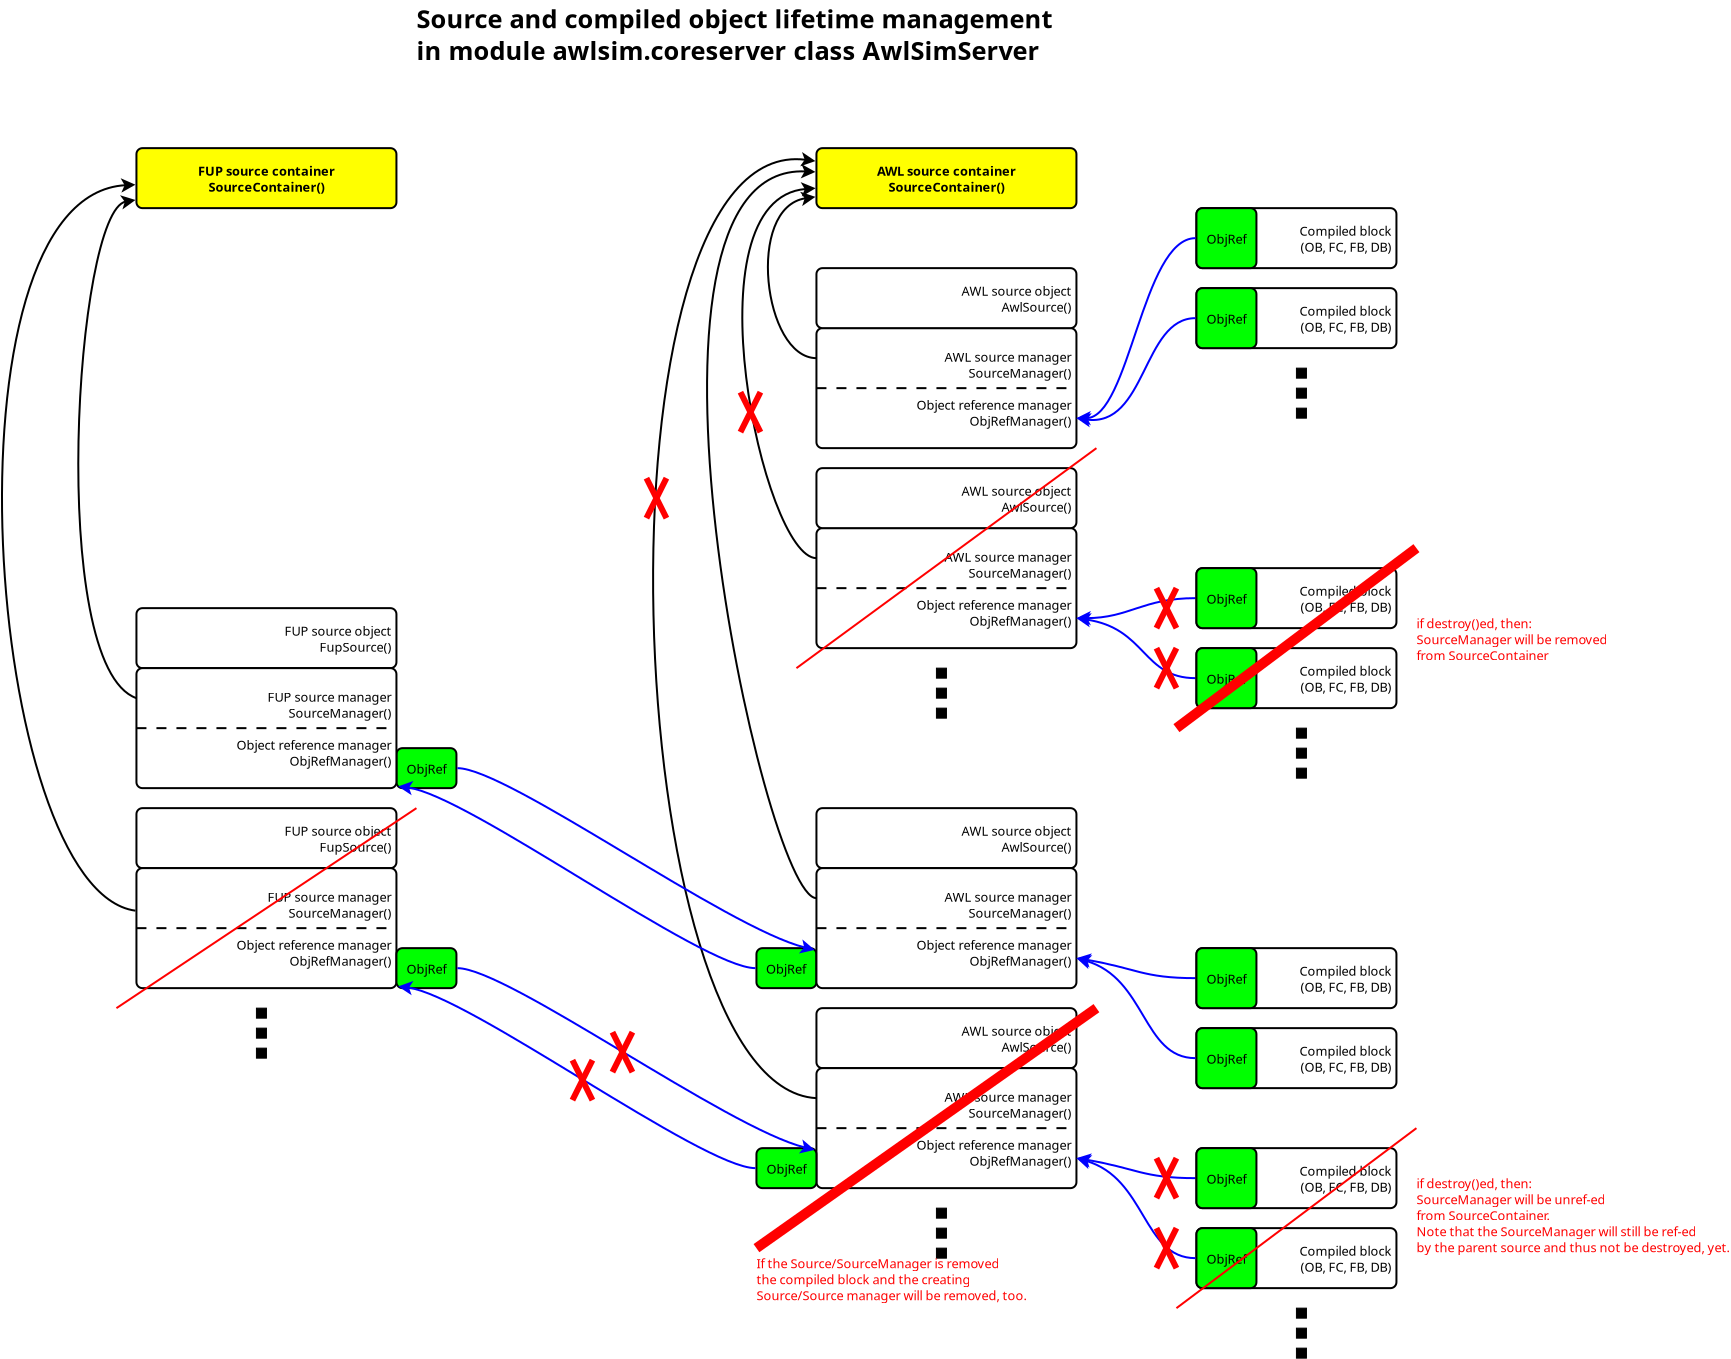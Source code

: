<?xml version="1.0" encoding="UTF-8"?>
<dia:diagram xmlns:dia="http://www.lysator.liu.se/~alla/dia/">
  <dia:layer name="Background" visible="true" connectable="true" active="true">
    <dia:object type="Flowchart - Box" version="0" id="O0">
      <dia:attribute name="obj_pos">
        <dia:point val="27,30"/>
      </dia:attribute>
      <dia:attribute name="obj_bb">
        <dia:rectangle val="26.95,29.95;30.05,32.05"/>
      </dia:attribute>
      <dia:attribute name="elem_corner">
        <dia:point val="27,30"/>
      </dia:attribute>
      <dia:attribute name="elem_width">
        <dia:real val="3"/>
      </dia:attribute>
      <dia:attribute name="elem_height">
        <dia:real val="2"/>
      </dia:attribute>
      <dia:attribute name="inner_color">
        <dia:color val="#00ff00ff"/>
      </dia:attribute>
      <dia:attribute name="show_background">
        <dia:boolean val="true"/>
      </dia:attribute>
      <dia:attribute name="corner_radius">
        <dia:real val="0.3"/>
      </dia:attribute>
      <dia:attribute name="padding">
        <dia:real val="0.3"/>
      </dia:attribute>
      <dia:attribute name="text">
        <dia:composite type="text">
          <dia:attribute name="string">
            <dia:string>#ObjRef#</dia:string>
          </dia:attribute>
          <dia:attribute name="font">
            <dia:font family="sans" style="0" name="Helvetica"/>
          </dia:attribute>
          <dia:attribute name="height">
            <dia:real val="0.8"/>
          </dia:attribute>
          <dia:attribute name="pos">
            <dia:point val="28.5,31.195"/>
          </dia:attribute>
          <dia:attribute name="color">
            <dia:color val="#000000ff"/>
          </dia:attribute>
          <dia:attribute name="alignment">
            <dia:enum val="1"/>
          </dia:attribute>
        </dia:composite>
      </dia:attribute>
    </dia:object>
    <dia:object type="Flowchart - Box" version="0" id="O1">
      <dia:attribute name="obj_pos">
        <dia:point val="9,20"/>
      </dia:attribute>
      <dia:attribute name="obj_bb">
        <dia:rectangle val="8.95,19.95;12.05,22.05"/>
      </dia:attribute>
      <dia:attribute name="elem_corner">
        <dia:point val="9,20"/>
      </dia:attribute>
      <dia:attribute name="elem_width">
        <dia:real val="3"/>
      </dia:attribute>
      <dia:attribute name="elem_height">
        <dia:real val="2"/>
      </dia:attribute>
      <dia:attribute name="inner_color">
        <dia:color val="#00ff00ff"/>
      </dia:attribute>
      <dia:attribute name="show_background">
        <dia:boolean val="true"/>
      </dia:attribute>
      <dia:attribute name="corner_radius">
        <dia:real val="0.3"/>
      </dia:attribute>
      <dia:attribute name="padding">
        <dia:real val="0.3"/>
      </dia:attribute>
      <dia:attribute name="text">
        <dia:composite type="text">
          <dia:attribute name="string">
            <dia:string>#ObjRef#</dia:string>
          </dia:attribute>
          <dia:attribute name="font">
            <dia:font family="sans" style="0" name="Helvetica"/>
          </dia:attribute>
          <dia:attribute name="height">
            <dia:real val="0.8"/>
          </dia:attribute>
          <dia:attribute name="pos">
            <dia:point val="10.5,21.195"/>
          </dia:attribute>
          <dia:attribute name="color">
            <dia:color val="#000000ff"/>
          </dia:attribute>
          <dia:attribute name="alignment">
            <dia:enum val="1"/>
          </dia:attribute>
        </dia:composite>
      </dia:attribute>
    </dia:object>
    <dia:object type="Flowchart - Box" version="0" id="O2">
      <dia:attribute name="obj_pos">
        <dia:point val="30,-1"/>
      </dia:attribute>
      <dia:attribute name="obj_bb">
        <dia:rectangle val="29.95,-1.05;43.05,5.05"/>
      </dia:attribute>
      <dia:attribute name="elem_corner">
        <dia:point val="30,-1"/>
      </dia:attribute>
      <dia:attribute name="elem_width">
        <dia:real val="13"/>
      </dia:attribute>
      <dia:attribute name="elem_height">
        <dia:real val="6"/>
      </dia:attribute>
      <dia:attribute name="border_width">
        <dia:real val="0.1"/>
      </dia:attribute>
      <dia:attribute name="show_background">
        <dia:boolean val="true"/>
      </dia:attribute>
      <dia:attribute name="corner_radius">
        <dia:real val="0.3"/>
      </dia:attribute>
      <dia:attribute name="padding">
        <dia:real val="0.3"/>
      </dia:attribute>
      <dia:attribute name="text">
        <dia:composite type="text">
          <dia:attribute name="string">
            <dia:string>#AWL source manager
SourceManager()

Object reference manager
ObjRefManager()#</dia:string>
          </dia:attribute>
          <dia:attribute name="font">
            <dia:font family="sans" style="0" name="Helvetica"/>
          </dia:attribute>
          <dia:attribute name="height">
            <dia:real val="0.8"/>
          </dia:attribute>
          <dia:attribute name="pos">
            <dia:point val="42.75,0.595"/>
          </dia:attribute>
          <dia:attribute name="color">
            <dia:color val="#000000ff"/>
          </dia:attribute>
          <dia:attribute name="alignment">
            <dia:enum val="2"/>
          </dia:attribute>
        </dia:composite>
      </dia:attribute>
    </dia:object>
    <dia:object type="Flowchart - Box" version="0" id="O3">
      <dia:attribute name="obj_pos">
        <dia:point val="30,9"/>
      </dia:attribute>
      <dia:attribute name="obj_bb">
        <dia:rectangle val="29.95,8.95;43.05,15.05"/>
      </dia:attribute>
      <dia:attribute name="elem_corner">
        <dia:point val="30,9"/>
      </dia:attribute>
      <dia:attribute name="elem_width">
        <dia:real val="13"/>
      </dia:attribute>
      <dia:attribute name="elem_height">
        <dia:real val="6"/>
      </dia:attribute>
      <dia:attribute name="border_width">
        <dia:real val="0.1"/>
      </dia:attribute>
      <dia:attribute name="show_background">
        <dia:boolean val="true"/>
      </dia:attribute>
      <dia:attribute name="corner_radius">
        <dia:real val="0.3"/>
      </dia:attribute>
      <dia:attribute name="padding">
        <dia:real val="0.3"/>
      </dia:attribute>
      <dia:attribute name="text">
        <dia:composite type="text">
          <dia:attribute name="string">
            <dia:string>#AWL source manager
SourceManager()

Object reference manager
ObjRefManager()#</dia:string>
          </dia:attribute>
          <dia:attribute name="font">
            <dia:font family="sans" style="0" name="Helvetica"/>
          </dia:attribute>
          <dia:attribute name="height">
            <dia:real val="0.8"/>
          </dia:attribute>
          <dia:attribute name="pos">
            <dia:point val="42.75,10.595"/>
          </dia:attribute>
          <dia:attribute name="color">
            <dia:color val="#000000ff"/>
          </dia:attribute>
          <dia:attribute name="alignment">
            <dia:enum val="2"/>
          </dia:attribute>
        </dia:composite>
      </dia:attribute>
    </dia:object>
    <dia:object type="Flowchart - Box" version="0" id="O4">
      <dia:attribute name="obj_pos">
        <dia:point val="30,-10"/>
      </dia:attribute>
      <dia:attribute name="obj_bb">
        <dia:rectangle val="29.95,-10.05;43.05,-6.95"/>
      </dia:attribute>
      <dia:attribute name="elem_corner">
        <dia:point val="30,-10"/>
      </dia:attribute>
      <dia:attribute name="elem_width">
        <dia:real val="13"/>
      </dia:attribute>
      <dia:attribute name="elem_height">
        <dia:real val="3.0"/>
      </dia:attribute>
      <dia:attribute name="border_width">
        <dia:real val="0.1"/>
      </dia:attribute>
      <dia:attribute name="inner_color">
        <dia:color val="#ffff00ff"/>
      </dia:attribute>
      <dia:attribute name="show_background">
        <dia:boolean val="true"/>
      </dia:attribute>
      <dia:attribute name="corner_radius">
        <dia:real val="0.3"/>
      </dia:attribute>
      <dia:attribute name="padding">
        <dia:real val="0.3"/>
      </dia:attribute>
      <dia:attribute name="text">
        <dia:composite type="text">
          <dia:attribute name="string">
            <dia:string>#AWL source container
SourceContainer()#</dia:string>
          </dia:attribute>
          <dia:attribute name="font">
            <dia:font family="sans" style="80" name="Helvetica-Bold"/>
          </dia:attribute>
          <dia:attribute name="height">
            <dia:real val="0.8"/>
          </dia:attribute>
          <dia:attribute name="pos">
            <dia:point val="36.5,-8.705"/>
          </dia:attribute>
          <dia:attribute name="color">
            <dia:color val="#000000ff"/>
          </dia:attribute>
          <dia:attribute name="alignment">
            <dia:enum val="1"/>
          </dia:attribute>
        </dia:composite>
      </dia:attribute>
    </dia:object>
    <dia:object type="Standard - BezierLine" version="0" id="O5">
      <dia:attribute name="obj_pos">
        <dia:point val="50.5,12.5"/>
      </dia:attribute>
      <dia:attribute name="obj_bb">
        <dia:rectangle val="42.95,12.45;49.0,13.55"/>
      </dia:attribute>
      <dia:attribute name="bez_points">
        <dia:point val="50.5,12.5"/>
        <dia:point val="47.844,12.5"/>
        <dia:point val="45.656,13.5"/>
        <dia:point val="43,13.5"/>
      </dia:attribute>
      <dia:attribute name="corner_types">
        <dia:enum val="0"/>
        <dia:enum val="0"/>
      </dia:attribute>
      <dia:attribute name="line_color">
        <dia:color val="#0000ffff"/>
      </dia:attribute>
      <dia:attribute name="end_arrow">
        <dia:enum val="22"/>
      </dia:attribute>
      <dia:attribute name="end_arrow_length">
        <dia:real val="0.5"/>
      </dia:attribute>
      <dia:attribute name="end_arrow_width">
        <dia:real val="0.5"/>
      </dia:attribute>
      <dia:connections>
        <dia:connection handle="0" to="O10" connection="16"/>
        <dia:connection handle="3" to="O3" connection="10"/>
      </dia:connections>
    </dia:object>
    <dia:object type="Standard - BezierLine" version="0" id="O6">
      <dia:attribute name="obj_pos">
        <dia:point val="50.5,16.5"/>
      </dia:attribute>
      <dia:attribute name="obj_bb">
        <dia:rectangle val="42.943,13.443;49.002,16.55"/>
      </dia:attribute>
      <dia:attribute name="bez_points">
        <dia:point val="50.5,16.5"/>
        <dia:point val="47.844,16.5"/>
        <dia:point val="46.5,14"/>
        <dia:point val="43,13.5"/>
      </dia:attribute>
      <dia:attribute name="corner_types">
        <dia:enum val="0"/>
        <dia:enum val="0"/>
      </dia:attribute>
      <dia:attribute name="line_color">
        <dia:color val="#0000ffff"/>
      </dia:attribute>
      <dia:attribute name="end_arrow">
        <dia:enum val="22"/>
      </dia:attribute>
      <dia:attribute name="end_arrow_length">
        <dia:real val="0.5"/>
      </dia:attribute>
      <dia:attribute name="end_arrow_width">
        <dia:real val="0.5"/>
      </dia:attribute>
      <dia:connections>
        <dia:connection handle="0" to="O12" connection="16"/>
        <dia:connection handle="3" to="O3" connection="10"/>
      </dia:connections>
    </dia:object>
    <dia:object type="Standard - BezierLine" version="0" id="O7">
      <dia:attribute name="obj_pos">
        <dia:point val="30,10.5"/>
      </dia:attribute>
      <dia:attribute name="obj_bb">
        <dia:rectangle val="26.351,-8.051;30.05,10.55"/>
      </dia:attribute>
      <dia:attribute name="bez_points">
        <dia:point val="30,10.5"/>
        <dia:point val="27.344,10.5"/>
        <dia:point val="30,-8"/>
        <dia:point val="36.5,-8.5"/>
      </dia:attribute>
      <dia:attribute name="corner_types">
        <dia:enum val="0"/>
        <dia:enum val="0"/>
      </dia:attribute>
      <dia:attribute name="end_arrow">
        <dia:enum val="22"/>
      </dia:attribute>
      <dia:attribute name="end_arrow_length">
        <dia:real val="0.5"/>
      </dia:attribute>
      <dia:attribute name="end_arrow_width">
        <dia:real val="0.5"/>
      </dia:attribute>
      <dia:connections>
        <dia:connection handle="0" to="O3" connection="5"/>
        <dia:connection handle="3" to="O4" connection="16"/>
      </dia:connections>
    </dia:object>
    <dia:object type="Standard - BezierLine" version="0" id="O8">
      <dia:attribute name="obj_pos">
        <dia:point val="30,0.5"/>
      </dia:attribute>
      <dia:attribute name="obj_bb">
        <dia:rectangle val="27.603,-7.621;30.05,0.55"/>
      </dia:attribute>
      <dia:attribute name="bez_points">
        <dia:point val="30,0.5"/>
        <dia:point val="27.344,0.5"/>
        <dia:point val="33,-8"/>
        <dia:point val="36.5,-8.5"/>
      </dia:attribute>
      <dia:attribute name="corner_types">
        <dia:enum val="0"/>
        <dia:enum val="0"/>
      </dia:attribute>
      <dia:attribute name="end_arrow">
        <dia:enum val="22"/>
      </dia:attribute>
      <dia:attribute name="end_arrow_length">
        <dia:real val="0.5"/>
      </dia:attribute>
      <dia:attribute name="end_arrow_width">
        <dia:real val="0.5"/>
      </dia:attribute>
      <dia:connections>
        <dia:connection handle="0" to="O2" connection="5"/>
        <dia:connection handle="3" to="O4" connection="16"/>
      </dia:connections>
    </dia:object>
    <dia:object type="Flowchart - Box" version="0" id="O9">
      <dia:attribute name="obj_pos">
        <dia:point val="49,11"/>
      </dia:attribute>
      <dia:attribute name="obj_bb">
        <dia:rectangle val="48.95,10.95;59.05,14.05"/>
      </dia:attribute>
      <dia:attribute name="elem_corner">
        <dia:point val="49,11"/>
      </dia:attribute>
      <dia:attribute name="elem_width">
        <dia:real val="10"/>
      </dia:attribute>
      <dia:attribute name="elem_height">
        <dia:real val="3.0"/>
      </dia:attribute>
      <dia:attribute name="border_width">
        <dia:real val="0.1"/>
      </dia:attribute>
      <dia:attribute name="show_background">
        <dia:boolean val="true"/>
      </dia:attribute>
      <dia:attribute name="corner_radius">
        <dia:real val="0.3"/>
      </dia:attribute>
      <dia:attribute name="padding">
        <dia:real val="0.3"/>
      </dia:attribute>
      <dia:attribute name="text">
        <dia:composite type="text">
          <dia:attribute name="string">
            <dia:string>#Compiled block
(OB, FC, FB, DB)#</dia:string>
          </dia:attribute>
          <dia:attribute name="font">
            <dia:font family="sans" style="0" name="Helvetica"/>
          </dia:attribute>
          <dia:attribute name="height">
            <dia:real val="0.8"/>
          </dia:attribute>
          <dia:attribute name="pos">
            <dia:point val="58.75,12.295"/>
          </dia:attribute>
          <dia:attribute name="color">
            <dia:color val="#000000ff"/>
          </dia:attribute>
          <dia:attribute name="alignment">
            <dia:enum val="2"/>
          </dia:attribute>
        </dia:composite>
      </dia:attribute>
    </dia:object>
    <dia:object type="Flowchart - Box" version="0" id="O10">
      <dia:attribute name="obj_pos">
        <dia:point val="49,11"/>
      </dia:attribute>
      <dia:attribute name="obj_bb">
        <dia:rectangle val="48.95,10.95;52.05,14.05"/>
      </dia:attribute>
      <dia:attribute name="elem_corner">
        <dia:point val="49,11"/>
      </dia:attribute>
      <dia:attribute name="elem_width">
        <dia:real val="3"/>
      </dia:attribute>
      <dia:attribute name="elem_height">
        <dia:real val="3"/>
      </dia:attribute>
      <dia:attribute name="inner_color">
        <dia:color val="#00ff00ff"/>
      </dia:attribute>
      <dia:attribute name="show_background">
        <dia:boolean val="true"/>
      </dia:attribute>
      <dia:attribute name="corner_radius">
        <dia:real val="0.3"/>
      </dia:attribute>
      <dia:attribute name="padding">
        <dia:real val="0.3"/>
      </dia:attribute>
      <dia:attribute name="text">
        <dia:composite type="text">
          <dia:attribute name="string">
            <dia:string>#ObjRef#</dia:string>
          </dia:attribute>
          <dia:attribute name="font">
            <dia:font family="sans" style="0" name="Helvetica"/>
          </dia:attribute>
          <dia:attribute name="height">
            <dia:real val="0.8"/>
          </dia:attribute>
          <dia:attribute name="pos">
            <dia:point val="50.5,12.695"/>
          </dia:attribute>
          <dia:attribute name="color">
            <dia:color val="#000000ff"/>
          </dia:attribute>
          <dia:attribute name="alignment">
            <dia:enum val="1"/>
          </dia:attribute>
        </dia:composite>
      </dia:attribute>
    </dia:object>
    <dia:object type="Flowchart - Box" version="0" id="O11">
      <dia:attribute name="obj_pos">
        <dia:point val="49,15"/>
      </dia:attribute>
      <dia:attribute name="obj_bb">
        <dia:rectangle val="48.95,14.95;59.05,18.05"/>
      </dia:attribute>
      <dia:attribute name="elem_corner">
        <dia:point val="49,15"/>
      </dia:attribute>
      <dia:attribute name="elem_width">
        <dia:real val="10"/>
      </dia:attribute>
      <dia:attribute name="elem_height">
        <dia:real val="3.0"/>
      </dia:attribute>
      <dia:attribute name="border_width">
        <dia:real val="0.1"/>
      </dia:attribute>
      <dia:attribute name="show_background">
        <dia:boolean val="true"/>
      </dia:attribute>
      <dia:attribute name="corner_radius">
        <dia:real val="0.3"/>
      </dia:attribute>
      <dia:attribute name="padding">
        <dia:real val="0.3"/>
      </dia:attribute>
      <dia:attribute name="text">
        <dia:composite type="text">
          <dia:attribute name="string">
            <dia:string>#Compiled block
(OB, FC, FB, DB)#</dia:string>
          </dia:attribute>
          <dia:attribute name="font">
            <dia:font family="sans" style="0" name="Helvetica"/>
          </dia:attribute>
          <dia:attribute name="height">
            <dia:real val="0.8"/>
          </dia:attribute>
          <dia:attribute name="pos">
            <dia:point val="58.75,16.295"/>
          </dia:attribute>
          <dia:attribute name="color">
            <dia:color val="#000000ff"/>
          </dia:attribute>
          <dia:attribute name="alignment">
            <dia:enum val="2"/>
          </dia:attribute>
        </dia:composite>
      </dia:attribute>
    </dia:object>
    <dia:object type="Flowchart - Box" version="0" id="O12">
      <dia:attribute name="obj_pos">
        <dia:point val="49,15"/>
      </dia:attribute>
      <dia:attribute name="obj_bb">
        <dia:rectangle val="48.95,14.95;52.05,18.05"/>
      </dia:attribute>
      <dia:attribute name="elem_corner">
        <dia:point val="49,15"/>
      </dia:attribute>
      <dia:attribute name="elem_width">
        <dia:real val="3"/>
      </dia:attribute>
      <dia:attribute name="elem_height">
        <dia:real val="3"/>
      </dia:attribute>
      <dia:attribute name="inner_color">
        <dia:color val="#00ff00ff"/>
      </dia:attribute>
      <dia:attribute name="show_background">
        <dia:boolean val="true"/>
      </dia:attribute>
      <dia:attribute name="corner_radius">
        <dia:real val="0.3"/>
      </dia:attribute>
      <dia:attribute name="padding">
        <dia:real val="0.3"/>
      </dia:attribute>
      <dia:attribute name="text">
        <dia:composite type="text">
          <dia:attribute name="string">
            <dia:string>#ObjRef#</dia:string>
          </dia:attribute>
          <dia:attribute name="font">
            <dia:font family="sans" style="0" name="Helvetica"/>
          </dia:attribute>
          <dia:attribute name="height">
            <dia:real val="0.8"/>
          </dia:attribute>
          <dia:attribute name="pos">
            <dia:point val="50.5,16.695"/>
          </dia:attribute>
          <dia:attribute name="color">
            <dia:color val="#000000ff"/>
          </dia:attribute>
          <dia:attribute name="alignment">
            <dia:enum val="1"/>
          </dia:attribute>
        </dia:composite>
      </dia:attribute>
    </dia:object>
    <dia:object type="Flowchart - Box" version="0" id="O13">
      <dia:attribute name="obj_pos">
        <dia:point val="30,6"/>
      </dia:attribute>
      <dia:attribute name="obj_bb">
        <dia:rectangle val="29.95,5.95;43.05,9.05"/>
      </dia:attribute>
      <dia:attribute name="elem_corner">
        <dia:point val="30,6"/>
      </dia:attribute>
      <dia:attribute name="elem_width">
        <dia:real val="13"/>
      </dia:attribute>
      <dia:attribute name="elem_height">
        <dia:real val="3.0"/>
      </dia:attribute>
      <dia:attribute name="border_width">
        <dia:real val="0.1"/>
      </dia:attribute>
      <dia:attribute name="show_background">
        <dia:boolean val="true"/>
      </dia:attribute>
      <dia:attribute name="corner_radius">
        <dia:real val="0.3"/>
      </dia:attribute>
      <dia:attribute name="padding">
        <dia:real val="0.3"/>
      </dia:attribute>
      <dia:attribute name="text">
        <dia:composite type="text">
          <dia:attribute name="string">
            <dia:string>#AWL source object
AwlSource()#</dia:string>
          </dia:attribute>
          <dia:attribute name="font">
            <dia:font family="sans" style="0" name="Helvetica"/>
          </dia:attribute>
          <dia:attribute name="height">
            <dia:real val="0.8"/>
          </dia:attribute>
          <dia:attribute name="pos">
            <dia:point val="42.75,7.295"/>
          </dia:attribute>
          <dia:attribute name="color">
            <dia:color val="#000000ff"/>
          </dia:attribute>
          <dia:attribute name="alignment">
            <dia:enum val="2"/>
          </dia:attribute>
        </dia:composite>
      </dia:attribute>
    </dia:object>
    <dia:object type="Flowchart - Box" version="0" id="O14">
      <dia:attribute name="obj_pos">
        <dia:point val="30,-4"/>
      </dia:attribute>
      <dia:attribute name="obj_bb">
        <dia:rectangle val="29.95,-4.05;43.05,-0.95"/>
      </dia:attribute>
      <dia:attribute name="elem_corner">
        <dia:point val="30,-4"/>
      </dia:attribute>
      <dia:attribute name="elem_width">
        <dia:real val="13"/>
      </dia:attribute>
      <dia:attribute name="elem_height">
        <dia:real val="3.0"/>
      </dia:attribute>
      <dia:attribute name="border_width">
        <dia:real val="0.1"/>
      </dia:attribute>
      <dia:attribute name="show_background">
        <dia:boolean val="true"/>
      </dia:attribute>
      <dia:attribute name="corner_radius">
        <dia:real val="0.3"/>
      </dia:attribute>
      <dia:attribute name="padding">
        <dia:real val="0.3"/>
      </dia:attribute>
      <dia:attribute name="text">
        <dia:composite type="text">
          <dia:attribute name="string">
            <dia:string>#AWL source object
AwlSource()#</dia:string>
          </dia:attribute>
          <dia:attribute name="font">
            <dia:font family="sans" style="0" name="Helvetica"/>
          </dia:attribute>
          <dia:attribute name="height">
            <dia:real val="0.8"/>
          </dia:attribute>
          <dia:attribute name="pos">
            <dia:point val="42.75,-2.705"/>
          </dia:attribute>
          <dia:attribute name="color">
            <dia:color val="#000000ff"/>
          </dia:attribute>
          <dia:attribute name="alignment">
            <dia:enum val="2"/>
          </dia:attribute>
        </dia:composite>
      </dia:attribute>
    </dia:object>
    <dia:object type="Flowchart - Box" version="0" id="O15">
      <dia:attribute name="obj_pos">
        <dia:point val="49,-7"/>
      </dia:attribute>
      <dia:attribute name="obj_bb">
        <dia:rectangle val="48.95,-7.05;59.05,-3.95"/>
      </dia:attribute>
      <dia:attribute name="elem_corner">
        <dia:point val="49,-7"/>
      </dia:attribute>
      <dia:attribute name="elem_width">
        <dia:real val="10"/>
      </dia:attribute>
      <dia:attribute name="elem_height">
        <dia:real val="3.0"/>
      </dia:attribute>
      <dia:attribute name="border_width">
        <dia:real val="0.1"/>
      </dia:attribute>
      <dia:attribute name="show_background">
        <dia:boolean val="true"/>
      </dia:attribute>
      <dia:attribute name="corner_radius">
        <dia:real val="0.3"/>
      </dia:attribute>
      <dia:attribute name="padding">
        <dia:real val="0.3"/>
      </dia:attribute>
      <dia:attribute name="text">
        <dia:composite type="text">
          <dia:attribute name="string">
            <dia:string>#Compiled block
(OB, FC, FB, DB)#</dia:string>
          </dia:attribute>
          <dia:attribute name="font">
            <dia:font family="sans" style="0" name="Helvetica"/>
          </dia:attribute>
          <dia:attribute name="height">
            <dia:real val="0.8"/>
          </dia:attribute>
          <dia:attribute name="pos">
            <dia:point val="58.75,-5.705"/>
          </dia:attribute>
          <dia:attribute name="color">
            <dia:color val="#000000ff"/>
          </dia:attribute>
          <dia:attribute name="alignment">
            <dia:enum val="2"/>
          </dia:attribute>
        </dia:composite>
      </dia:attribute>
    </dia:object>
    <dia:object type="Flowchart - Box" version="0" id="O16">
      <dia:attribute name="obj_pos">
        <dia:point val="49,-7"/>
      </dia:attribute>
      <dia:attribute name="obj_bb">
        <dia:rectangle val="48.95,-7.05;52.05,-3.95"/>
      </dia:attribute>
      <dia:attribute name="elem_corner">
        <dia:point val="49,-7"/>
      </dia:attribute>
      <dia:attribute name="elem_width">
        <dia:real val="3"/>
      </dia:attribute>
      <dia:attribute name="elem_height">
        <dia:real val="3"/>
      </dia:attribute>
      <dia:attribute name="inner_color">
        <dia:color val="#00ff00ff"/>
      </dia:attribute>
      <dia:attribute name="show_background">
        <dia:boolean val="true"/>
      </dia:attribute>
      <dia:attribute name="corner_radius">
        <dia:real val="0.3"/>
      </dia:attribute>
      <dia:attribute name="padding">
        <dia:real val="0.3"/>
      </dia:attribute>
      <dia:attribute name="text">
        <dia:composite type="text">
          <dia:attribute name="string">
            <dia:string>#ObjRef#</dia:string>
          </dia:attribute>
          <dia:attribute name="font">
            <dia:font family="sans" style="0" name="Helvetica"/>
          </dia:attribute>
          <dia:attribute name="height">
            <dia:real val="0.8"/>
          </dia:attribute>
          <dia:attribute name="pos">
            <dia:point val="50.5,-5.305"/>
          </dia:attribute>
          <dia:attribute name="color">
            <dia:color val="#000000ff"/>
          </dia:attribute>
          <dia:attribute name="alignment">
            <dia:enum val="1"/>
          </dia:attribute>
        </dia:composite>
      </dia:attribute>
    </dia:object>
    <dia:object type="Flowchart - Box" version="0" id="O17">
      <dia:attribute name="obj_pos">
        <dia:point val="49,-3"/>
      </dia:attribute>
      <dia:attribute name="obj_bb">
        <dia:rectangle val="48.95,-3.05;59.05,0.05"/>
      </dia:attribute>
      <dia:attribute name="elem_corner">
        <dia:point val="49,-3"/>
      </dia:attribute>
      <dia:attribute name="elem_width">
        <dia:real val="10"/>
      </dia:attribute>
      <dia:attribute name="elem_height">
        <dia:real val="3.0"/>
      </dia:attribute>
      <dia:attribute name="border_width">
        <dia:real val="0.1"/>
      </dia:attribute>
      <dia:attribute name="show_background">
        <dia:boolean val="true"/>
      </dia:attribute>
      <dia:attribute name="corner_radius">
        <dia:real val="0.3"/>
      </dia:attribute>
      <dia:attribute name="padding">
        <dia:real val="0.3"/>
      </dia:attribute>
      <dia:attribute name="text">
        <dia:composite type="text">
          <dia:attribute name="string">
            <dia:string>#Compiled block
(OB, FC, FB, DB)#</dia:string>
          </dia:attribute>
          <dia:attribute name="font">
            <dia:font family="sans" style="0" name="Helvetica"/>
          </dia:attribute>
          <dia:attribute name="height">
            <dia:real val="0.8"/>
          </dia:attribute>
          <dia:attribute name="pos">
            <dia:point val="58.75,-1.705"/>
          </dia:attribute>
          <dia:attribute name="color">
            <dia:color val="#000000ff"/>
          </dia:attribute>
          <dia:attribute name="alignment">
            <dia:enum val="2"/>
          </dia:attribute>
        </dia:composite>
      </dia:attribute>
    </dia:object>
    <dia:object type="Flowchart - Box" version="0" id="O18">
      <dia:attribute name="obj_pos">
        <dia:point val="49,-3"/>
      </dia:attribute>
      <dia:attribute name="obj_bb">
        <dia:rectangle val="48.95,-3.05;52.05,0.05"/>
      </dia:attribute>
      <dia:attribute name="elem_corner">
        <dia:point val="49,-3"/>
      </dia:attribute>
      <dia:attribute name="elem_width">
        <dia:real val="3"/>
      </dia:attribute>
      <dia:attribute name="elem_height">
        <dia:real val="3"/>
      </dia:attribute>
      <dia:attribute name="inner_color">
        <dia:color val="#00ff00ff"/>
      </dia:attribute>
      <dia:attribute name="show_background">
        <dia:boolean val="true"/>
      </dia:attribute>
      <dia:attribute name="corner_radius">
        <dia:real val="0.3"/>
      </dia:attribute>
      <dia:attribute name="padding">
        <dia:real val="0.3"/>
      </dia:attribute>
      <dia:attribute name="text">
        <dia:composite type="text">
          <dia:attribute name="string">
            <dia:string>#ObjRef#</dia:string>
          </dia:attribute>
          <dia:attribute name="font">
            <dia:font family="sans" style="0" name="Helvetica"/>
          </dia:attribute>
          <dia:attribute name="height">
            <dia:real val="0.8"/>
          </dia:attribute>
          <dia:attribute name="pos">
            <dia:point val="50.5,-1.305"/>
          </dia:attribute>
          <dia:attribute name="color">
            <dia:color val="#000000ff"/>
          </dia:attribute>
          <dia:attribute name="alignment">
            <dia:enum val="1"/>
          </dia:attribute>
        </dia:composite>
      </dia:attribute>
    </dia:object>
    <dia:object type="Standard - BezierLine" version="0" id="O19">
      <dia:attribute name="obj_pos">
        <dia:point val="50.5,-1.5"/>
      </dia:attribute>
      <dia:attribute name="obj_bb">
        <dia:rectangle val="42.943,-1.55;49.0,3.582"/>
      </dia:attribute>
      <dia:attribute name="bez_points">
        <dia:point val="50.5,-1.5"/>
        <dia:point val="47.844,-1.5"/>
        <dia:point val="46.5,4"/>
        <dia:point val="43,3.5"/>
      </dia:attribute>
      <dia:attribute name="corner_types">
        <dia:enum val="0"/>
        <dia:enum val="0"/>
      </dia:attribute>
      <dia:attribute name="line_color">
        <dia:color val="#0000ffff"/>
      </dia:attribute>
      <dia:attribute name="end_arrow">
        <dia:enum val="22"/>
      </dia:attribute>
      <dia:attribute name="end_arrow_length">
        <dia:real val="0.5"/>
      </dia:attribute>
      <dia:attribute name="end_arrow_width">
        <dia:real val="0.5"/>
      </dia:attribute>
      <dia:connections>
        <dia:connection handle="0" to="O18" connection="16"/>
        <dia:connection handle="3" to="O2" connection="10"/>
      </dia:connections>
    </dia:object>
    <dia:object type="Standard - BezierLine" version="0" id="O20">
      <dia:attribute name="obj_pos">
        <dia:point val="50.5,-5.5"/>
      </dia:attribute>
      <dia:attribute name="obj_bb">
        <dia:rectangle val="42.95,-5.55;49.003,3.55"/>
      </dia:attribute>
      <dia:attribute name="bez_points">
        <dia:point val="50.5,-5.5"/>
        <dia:point val="47.844,-5.5"/>
        <dia:point val="45.656,3.5"/>
        <dia:point val="43,3.5"/>
      </dia:attribute>
      <dia:attribute name="corner_types">
        <dia:enum val="0"/>
        <dia:enum val="0"/>
      </dia:attribute>
      <dia:attribute name="line_color">
        <dia:color val="#0000ffff"/>
      </dia:attribute>
      <dia:attribute name="end_arrow">
        <dia:enum val="22"/>
      </dia:attribute>
      <dia:attribute name="end_arrow_length">
        <dia:real val="0.5"/>
      </dia:attribute>
      <dia:attribute name="end_arrow_width">
        <dia:real val="0.5"/>
      </dia:attribute>
      <dia:connections>
        <dia:connection handle="0" to="O16" connection="16"/>
        <dia:connection handle="3" to="O2" connection="10"/>
      </dia:connections>
    </dia:object>
    <dia:object type="Flowchart - Box" version="0" id="O21">
      <dia:attribute name="obj_pos">
        <dia:point val="-4,13"/>
      </dia:attribute>
      <dia:attribute name="obj_bb">
        <dia:rectangle val="-4.05,12.95;9.05,16.05"/>
      </dia:attribute>
      <dia:attribute name="elem_corner">
        <dia:point val="-4,13"/>
      </dia:attribute>
      <dia:attribute name="elem_width">
        <dia:real val="13"/>
      </dia:attribute>
      <dia:attribute name="elem_height">
        <dia:real val="3.0"/>
      </dia:attribute>
      <dia:attribute name="border_width">
        <dia:real val="0.1"/>
      </dia:attribute>
      <dia:attribute name="show_background">
        <dia:boolean val="true"/>
      </dia:attribute>
      <dia:attribute name="corner_radius">
        <dia:real val="0.3"/>
      </dia:attribute>
      <dia:attribute name="padding">
        <dia:real val="0.3"/>
      </dia:attribute>
      <dia:attribute name="text">
        <dia:composite type="text">
          <dia:attribute name="string">
            <dia:string>#FUP source object
FupSource()#</dia:string>
          </dia:attribute>
          <dia:attribute name="font">
            <dia:font family="sans" style="0" name="Helvetica"/>
          </dia:attribute>
          <dia:attribute name="height">
            <dia:real val="0.8"/>
          </dia:attribute>
          <dia:attribute name="pos">
            <dia:point val="8.75,14.295"/>
          </dia:attribute>
          <dia:attribute name="color">
            <dia:color val="#000000ff"/>
          </dia:attribute>
          <dia:attribute name="alignment">
            <dia:enum val="2"/>
          </dia:attribute>
        </dia:composite>
      </dia:attribute>
    </dia:object>
    <dia:object type="Flowchart - Box" version="0" id="O22">
      <dia:attribute name="obj_pos">
        <dia:point val="-4,16"/>
      </dia:attribute>
      <dia:attribute name="obj_bb">
        <dia:rectangle val="-4.05,15.95;9.05,22.05"/>
      </dia:attribute>
      <dia:attribute name="elem_corner">
        <dia:point val="-4,16"/>
      </dia:attribute>
      <dia:attribute name="elem_width">
        <dia:real val="13"/>
      </dia:attribute>
      <dia:attribute name="elem_height">
        <dia:real val="6"/>
      </dia:attribute>
      <dia:attribute name="border_width">
        <dia:real val="0.1"/>
      </dia:attribute>
      <dia:attribute name="show_background">
        <dia:boolean val="true"/>
      </dia:attribute>
      <dia:attribute name="corner_radius">
        <dia:real val="0.3"/>
      </dia:attribute>
      <dia:attribute name="padding">
        <dia:real val="0.3"/>
      </dia:attribute>
      <dia:attribute name="text">
        <dia:composite type="text">
          <dia:attribute name="string">
            <dia:string>#FUP source manager
SourceManager()

Object reference manager
ObjRefManager()#</dia:string>
          </dia:attribute>
          <dia:attribute name="font">
            <dia:font family="sans" style="0" name="Helvetica"/>
          </dia:attribute>
          <dia:attribute name="height">
            <dia:real val="0.8"/>
          </dia:attribute>
          <dia:attribute name="pos">
            <dia:point val="8.75,17.595"/>
          </dia:attribute>
          <dia:attribute name="color">
            <dia:color val="#000000ff"/>
          </dia:attribute>
          <dia:attribute name="alignment">
            <dia:enum val="2"/>
          </dia:attribute>
        </dia:composite>
      </dia:attribute>
    </dia:object>
    <dia:object type="Flowchart - Box" version="0" id="O23">
      <dia:attribute name="obj_pos">
        <dia:point val="-4,-10"/>
      </dia:attribute>
      <dia:attribute name="obj_bb">
        <dia:rectangle val="-4.05,-10.05;9.05,-6.95"/>
      </dia:attribute>
      <dia:attribute name="elem_corner">
        <dia:point val="-4,-10"/>
      </dia:attribute>
      <dia:attribute name="elem_width">
        <dia:real val="13"/>
      </dia:attribute>
      <dia:attribute name="elem_height">
        <dia:real val="3.0"/>
      </dia:attribute>
      <dia:attribute name="border_width">
        <dia:real val="0.1"/>
      </dia:attribute>
      <dia:attribute name="inner_color">
        <dia:color val="#ffff00ff"/>
      </dia:attribute>
      <dia:attribute name="show_background">
        <dia:boolean val="true"/>
      </dia:attribute>
      <dia:attribute name="corner_radius">
        <dia:real val="0.3"/>
      </dia:attribute>
      <dia:attribute name="padding">
        <dia:real val="0.3"/>
      </dia:attribute>
      <dia:attribute name="text">
        <dia:composite type="text">
          <dia:attribute name="string">
            <dia:string>#FUP source container
SourceContainer()#</dia:string>
          </dia:attribute>
          <dia:attribute name="font">
            <dia:font family="sans" style="80" name="Helvetica-Bold"/>
          </dia:attribute>
          <dia:attribute name="height">
            <dia:real val="0.8"/>
          </dia:attribute>
          <dia:attribute name="pos">
            <dia:point val="2.5,-8.705"/>
          </dia:attribute>
          <dia:attribute name="color">
            <dia:color val="#000000ff"/>
          </dia:attribute>
          <dia:attribute name="alignment">
            <dia:enum val="1"/>
          </dia:attribute>
        </dia:composite>
      </dia:attribute>
    </dia:object>
    <dia:object type="Standard - BezierLine" version="0" id="O24">
      <dia:attribute name="obj_pos">
        <dia:point val="-4,17.5"/>
      </dia:attribute>
      <dia:attribute name="obj_bb">
        <dia:rectangle val="-6.911,-7.466;-3.936,17.564"/>
      </dia:attribute>
      <dia:attribute name="bez_points">
        <dia:point val="-4,17.5"/>
        <dia:point val="-8.5,15.925"/>
        <dia:point val="-0.5,-8"/>
        <dia:point val="2.5,-8.5"/>
      </dia:attribute>
      <dia:attribute name="corner_types">
        <dia:enum val="0"/>
        <dia:enum val="0"/>
      </dia:attribute>
      <dia:attribute name="end_arrow">
        <dia:enum val="22"/>
      </dia:attribute>
      <dia:attribute name="end_arrow_length">
        <dia:real val="0.5"/>
      </dia:attribute>
      <dia:attribute name="end_arrow_width">
        <dia:real val="0.5"/>
      </dia:attribute>
      <dia:connections>
        <dia:connection handle="0" to="O22" connection="5"/>
        <dia:connection handle="3" to="O23" connection="16"/>
      </dia:connections>
    </dia:object>
    <dia:object type="Flowchart - Box" version="0" id="O25">
      <dia:attribute name="obj_pos">
        <dia:point val="30,23"/>
      </dia:attribute>
      <dia:attribute name="obj_bb">
        <dia:rectangle val="29.95,22.95;43.05,26.05"/>
      </dia:attribute>
      <dia:attribute name="elem_corner">
        <dia:point val="30,23"/>
      </dia:attribute>
      <dia:attribute name="elem_width">
        <dia:real val="13"/>
      </dia:attribute>
      <dia:attribute name="elem_height">
        <dia:real val="3.0"/>
      </dia:attribute>
      <dia:attribute name="border_width">
        <dia:real val="0.1"/>
      </dia:attribute>
      <dia:attribute name="show_background">
        <dia:boolean val="true"/>
      </dia:attribute>
      <dia:attribute name="corner_radius">
        <dia:real val="0.3"/>
      </dia:attribute>
      <dia:attribute name="padding">
        <dia:real val="0.3"/>
      </dia:attribute>
      <dia:attribute name="text">
        <dia:composite type="text">
          <dia:attribute name="string">
            <dia:string>#AWL source object
AwlSource()#</dia:string>
          </dia:attribute>
          <dia:attribute name="font">
            <dia:font family="sans" style="0" name="Helvetica"/>
          </dia:attribute>
          <dia:attribute name="height">
            <dia:real val="0.8"/>
          </dia:attribute>
          <dia:attribute name="pos">
            <dia:point val="42.75,24.295"/>
          </dia:attribute>
          <dia:attribute name="color">
            <dia:color val="#000000ff"/>
          </dia:attribute>
          <dia:attribute name="alignment">
            <dia:enum val="2"/>
          </dia:attribute>
        </dia:composite>
      </dia:attribute>
    </dia:object>
    <dia:object type="Flowchart - Box" version="0" id="O26">
      <dia:attribute name="obj_pos">
        <dia:point val="30,26"/>
      </dia:attribute>
      <dia:attribute name="obj_bb">
        <dia:rectangle val="29.95,25.95;43.05,32.05"/>
      </dia:attribute>
      <dia:attribute name="elem_corner">
        <dia:point val="30,26"/>
      </dia:attribute>
      <dia:attribute name="elem_width">
        <dia:real val="13"/>
      </dia:attribute>
      <dia:attribute name="elem_height">
        <dia:real val="6"/>
      </dia:attribute>
      <dia:attribute name="border_width">
        <dia:real val="0.1"/>
      </dia:attribute>
      <dia:attribute name="show_background">
        <dia:boolean val="true"/>
      </dia:attribute>
      <dia:attribute name="corner_radius">
        <dia:real val="0.3"/>
      </dia:attribute>
      <dia:attribute name="padding">
        <dia:real val="0.3"/>
      </dia:attribute>
      <dia:attribute name="text">
        <dia:composite type="text">
          <dia:attribute name="string">
            <dia:string>#AWL source manager
SourceManager()

Object reference manager
ObjRefManager()#</dia:string>
          </dia:attribute>
          <dia:attribute name="font">
            <dia:font family="sans" style="0" name="Helvetica"/>
          </dia:attribute>
          <dia:attribute name="height">
            <dia:real val="0.8"/>
          </dia:attribute>
          <dia:attribute name="pos">
            <dia:point val="42.75,27.595"/>
          </dia:attribute>
          <dia:attribute name="color">
            <dia:color val="#000000ff"/>
          </dia:attribute>
          <dia:attribute name="alignment">
            <dia:enum val="2"/>
          </dia:attribute>
        </dia:composite>
      </dia:attribute>
    </dia:object>
    <dia:object type="Standard - BezierLine" version="0" id="O27">
      <dia:attribute name="obj_pos">
        <dia:point val="30,27.5"/>
      </dia:attribute>
      <dia:attribute name="obj_bb">
        <dia:rectangle val="24.602,-8.867;30.05,27.55"/>
      </dia:attribute>
      <dia:attribute name="bez_points">
        <dia:point val="30,27.5"/>
        <dia:point val="27.344,27.5"/>
        <dia:point val="26,-9"/>
        <dia:point val="36.5,-8.5"/>
      </dia:attribute>
      <dia:attribute name="corner_types">
        <dia:enum val="0"/>
        <dia:enum val="0"/>
      </dia:attribute>
      <dia:attribute name="end_arrow">
        <dia:enum val="22"/>
      </dia:attribute>
      <dia:attribute name="end_arrow_length">
        <dia:real val="0.5"/>
      </dia:attribute>
      <dia:attribute name="end_arrow_width">
        <dia:real val="0.5"/>
      </dia:attribute>
      <dia:connections>
        <dia:connection handle="0" to="O26" connection="5"/>
        <dia:connection handle="3" to="O4" connection="16"/>
      </dia:connections>
    </dia:object>
    <dia:object type="Flowchart - Box" version="0" id="O28">
      <dia:attribute name="obj_pos">
        <dia:point val="49,34"/>
      </dia:attribute>
      <dia:attribute name="obj_bb">
        <dia:rectangle val="48.95,33.95;59.05,37.05"/>
      </dia:attribute>
      <dia:attribute name="elem_corner">
        <dia:point val="49,34"/>
      </dia:attribute>
      <dia:attribute name="elem_width">
        <dia:real val="10"/>
      </dia:attribute>
      <dia:attribute name="elem_height">
        <dia:real val="3.0"/>
      </dia:attribute>
      <dia:attribute name="border_width">
        <dia:real val="0.1"/>
      </dia:attribute>
      <dia:attribute name="show_background">
        <dia:boolean val="true"/>
      </dia:attribute>
      <dia:attribute name="corner_radius">
        <dia:real val="0.3"/>
      </dia:attribute>
      <dia:attribute name="padding">
        <dia:real val="0.3"/>
      </dia:attribute>
      <dia:attribute name="text">
        <dia:composite type="text">
          <dia:attribute name="string">
            <dia:string>#Compiled block
(OB, FC, FB, DB)#</dia:string>
          </dia:attribute>
          <dia:attribute name="font">
            <dia:font family="sans" style="0" name="Helvetica"/>
          </dia:attribute>
          <dia:attribute name="height">
            <dia:real val="0.8"/>
          </dia:attribute>
          <dia:attribute name="pos">
            <dia:point val="58.75,35.295"/>
          </dia:attribute>
          <dia:attribute name="color">
            <dia:color val="#000000ff"/>
          </dia:attribute>
          <dia:attribute name="alignment">
            <dia:enum val="2"/>
          </dia:attribute>
        </dia:composite>
      </dia:attribute>
    </dia:object>
    <dia:object type="Flowchart - Box" version="0" id="O29">
      <dia:attribute name="obj_pos">
        <dia:point val="49,34"/>
      </dia:attribute>
      <dia:attribute name="obj_bb">
        <dia:rectangle val="48.95,33.95;52.05,37.05"/>
      </dia:attribute>
      <dia:attribute name="elem_corner">
        <dia:point val="49,34"/>
      </dia:attribute>
      <dia:attribute name="elem_width">
        <dia:real val="3"/>
      </dia:attribute>
      <dia:attribute name="elem_height">
        <dia:real val="3"/>
      </dia:attribute>
      <dia:attribute name="inner_color">
        <dia:color val="#00ff00ff"/>
      </dia:attribute>
      <dia:attribute name="show_background">
        <dia:boolean val="true"/>
      </dia:attribute>
      <dia:attribute name="corner_radius">
        <dia:real val="0.3"/>
      </dia:attribute>
      <dia:attribute name="padding">
        <dia:real val="0.3"/>
      </dia:attribute>
      <dia:attribute name="text">
        <dia:composite type="text">
          <dia:attribute name="string">
            <dia:string>#ObjRef#</dia:string>
          </dia:attribute>
          <dia:attribute name="font">
            <dia:font family="sans" style="0" name="Helvetica"/>
          </dia:attribute>
          <dia:attribute name="height">
            <dia:real val="0.8"/>
          </dia:attribute>
          <dia:attribute name="pos">
            <dia:point val="50.5,35.695"/>
          </dia:attribute>
          <dia:attribute name="color">
            <dia:color val="#000000ff"/>
          </dia:attribute>
          <dia:attribute name="alignment">
            <dia:enum val="1"/>
          </dia:attribute>
        </dia:composite>
      </dia:attribute>
    </dia:object>
    <dia:object type="Standard - BezierLine" version="0" id="O30">
      <dia:attribute name="obj_pos">
        <dia:point val="50.5,31.5"/>
      </dia:attribute>
      <dia:attribute name="obj_bb">
        <dia:rectangle val="42.943,30.442;49.0,31.55"/>
      </dia:attribute>
      <dia:attribute name="bez_points">
        <dia:point val="50.5,31.5"/>
        <dia:point val="47.844,31.5"/>
        <dia:point val="46,31"/>
        <dia:point val="43,30.5"/>
      </dia:attribute>
      <dia:attribute name="corner_types">
        <dia:enum val="0"/>
        <dia:enum val="0"/>
      </dia:attribute>
      <dia:attribute name="line_color">
        <dia:color val="#0000ffff"/>
      </dia:attribute>
      <dia:attribute name="end_arrow">
        <dia:enum val="22"/>
      </dia:attribute>
      <dia:attribute name="end_arrow_length">
        <dia:real val="0.5"/>
      </dia:attribute>
      <dia:attribute name="end_arrow_width">
        <dia:real val="0.5"/>
      </dia:attribute>
      <dia:connections>
        <dia:connection handle="0" to="O33" connection="16"/>
        <dia:connection handle="3" to="O26" connection="10"/>
      </dia:connections>
    </dia:object>
    <dia:object type="Standard - BezierLine" version="0" id="O31">
      <dia:attribute name="obj_pos">
        <dia:point val="50.5,35.5"/>
      </dia:attribute>
      <dia:attribute name="obj_bb">
        <dia:rectangle val="42.938,30.438;49.0,35.55"/>
      </dia:attribute>
      <dia:attribute name="bez_points">
        <dia:point val="50.5,35.5"/>
        <dia:point val="47.844,35.5"/>
        <dia:point val="46.5,31.5"/>
        <dia:point val="43,30.5"/>
      </dia:attribute>
      <dia:attribute name="corner_types">
        <dia:enum val="0"/>
        <dia:enum val="0"/>
      </dia:attribute>
      <dia:attribute name="line_color">
        <dia:color val="#0000ffff"/>
      </dia:attribute>
      <dia:attribute name="end_arrow">
        <dia:enum val="22"/>
      </dia:attribute>
      <dia:attribute name="end_arrow_length">
        <dia:real val="0.5"/>
      </dia:attribute>
      <dia:attribute name="end_arrow_width">
        <dia:real val="0.5"/>
      </dia:attribute>
      <dia:connections>
        <dia:connection handle="0" to="O29" connection="16"/>
        <dia:connection handle="3" to="O26" connection="10"/>
      </dia:connections>
    </dia:object>
    <dia:object type="Flowchart - Box" version="0" id="O32">
      <dia:attribute name="obj_pos">
        <dia:point val="49,30"/>
      </dia:attribute>
      <dia:attribute name="obj_bb">
        <dia:rectangle val="48.95,29.95;59.05,33.05"/>
      </dia:attribute>
      <dia:attribute name="elem_corner">
        <dia:point val="49,30"/>
      </dia:attribute>
      <dia:attribute name="elem_width">
        <dia:real val="10"/>
      </dia:attribute>
      <dia:attribute name="elem_height">
        <dia:real val="3.0"/>
      </dia:attribute>
      <dia:attribute name="border_width">
        <dia:real val="0.1"/>
      </dia:attribute>
      <dia:attribute name="show_background">
        <dia:boolean val="true"/>
      </dia:attribute>
      <dia:attribute name="corner_radius">
        <dia:real val="0.3"/>
      </dia:attribute>
      <dia:attribute name="padding">
        <dia:real val="0.3"/>
      </dia:attribute>
      <dia:attribute name="text">
        <dia:composite type="text">
          <dia:attribute name="string">
            <dia:string>#Compiled block
(OB, FC, FB, DB)#</dia:string>
          </dia:attribute>
          <dia:attribute name="font">
            <dia:font family="sans" style="0" name="Helvetica"/>
          </dia:attribute>
          <dia:attribute name="height">
            <dia:real val="0.8"/>
          </dia:attribute>
          <dia:attribute name="pos">
            <dia:point val="58.75,31.295"/>
          </dia:attribute>
          <dia:attribute name="color">
            <dia:color val="#000000ff"/>
          </dia:attribute>
          <dia:attribute name="alignment">
            <dia:enum val="2"/>
          </dia:attribute>
        </dia:composite>
      </dia:attribute>
    </dia:object>
    <dia:object type="Flowchart - Box" version="0" id="O33">
      <dia:attribute name="obj_pos">
        <dia:point val="49,30"/>
      </dia:attribute>
      <dia:attribute name="obj_bb">
        <dia:rectangle val="48.95,29.95;52.05,33.05"/>
      </dia:attribute>
      <dia:attribute name="elem_corner">
        <dia:point val="49,30"/>
      </dia:attribute>
      <dia:attribute name="elem_width">
        <dia:real val="3"/>
      </dia:attribute>
      <dia:attribute name="elem_height">
        <dia:real val="3"/>
      </dia:attribute>
      <dia:attribute name="inner_color">
        <dia:color val="#00ff00ff"/>
      </dia:attribute>
      <dia:attribute name="show_background">
        <dia:boolean val="true"/>
      </dia:attribute>
      <dia:attribute name="corner_radius">
        <dia:real val="0.3"/>
      </dia:attribute>
      <dia:attribute name="padding">
        <dia:real val="0.3"/>
      </dia:attribute>
      <dia:attribute name="text">
        <dia:composite type="text">
          <dia:attribute name="string">
            <dia:string>#ObjRef#</dia:string>
          </dia:attribute>
          <dia:attribute name="font">
            <dia:font family="sans" style="0" name="Helvetica"/>
          </dia:attribute>
          <dia:attribute name="height">
            <dia:real val="0.8"/>
          </dia:attribute>
          <dia:attribute name="pos">
            <dia:point val="50.5,31.695"/>
          </dia:attribute>
          <dia:attribute name="color">
            <dia:color val="#000000ff"/>
          </dia:attribute>
          <dia:attribute name="alignment">
            <dia:enum val="1"/>
          </dia:attribute>
        </dia:composite>
      </dia:attribute>
    </dia:object>
    <dia:group>
      <dia:attribute name="meta">
        <dia:composite type="dict"/>
      </dia:attribute>
      <dia:attribute name="matrix">
        <dia:matrix xx="1" xy="0" yx="0" yy="1" x0="-1.19e-13" y0="10"/>
      </dia:attribute>
      <dia:object type="Standard - Box" version="0" id="O34">
        <dia:attribute name="obj_pos">
          <dia:point val="2,23"/>
        </dia:attribute>
        <dia:attribute name="obj_bb">
          <dia:rectangle val="2,23;2.5,23.5"/>
        </dia:attribute>
        <dia:attribute name="elem_corner">
          <dia:point val="2,23"/>
        </dia:attribute>
        <dia:attribute name="elem_width">
          <dia:real val="0.5"/>
        </dia:attribute>
        <dia:attribute name="elem_height">
          <dia:real val="0.5"/>
        </dia:attribute>
        <dia:attribute name="border_width">
          <dia:real val="1.175e-38"/>
        </dia:attribute>
        <dia:attribute name="inner_color">
          <dia:color val="#000000ff"/>
        </dia:attribute>
        <dia:attribute name="show_background">
          <dia:boolean val="true"/>
        </dia:attribute>
      </dia:object>
      <dia:object type="Standard - Box" version="0" id="O35">
        <dia:attribute name="obj_pos">
          <dia:point val="2,24"/>
        </dia:attribute>
        <dia:attribute name="obj_bb">
          <dia:rectangle val="2,24;2.5,24.5"/>
        </dia:attribute>
        <dia:attribute name="elem_corner">
          <dia:point val="2,24"/>
        </dia:attribute>
        <dia:attribute name="elem_width">
          <dia:real val="0.5"/>
        </dia:attribute>
        <dia:attribute name="elem_height">
          <dia:real val="0.5"/>
        </dia:attribute>
        <dia:attribute name="border_width">
          <dia:real val="1.175e-38"/>
        </dia:attribute>
        <dia:attribute name="inner_color">
          <dia:color val="#000000ff"/>
        </dia:attribute>
        <dia:attribute name="show_background">
          <dia:boolean val="true"/>
        </dia:attribute>
      </dia:object>
      <dia:object type="Standard - Box" version="0" id="O36">
        <dia:attribute name="obj_pos">
          <dia:point val="2,25"/>
        </dia:attribute>
        <dia:attribute name="obj_bb">
          <dia:rectangle val="2,25;2.5,25.5"/>
        </dia:attribute>
        <dia:attribute name="elem_corner">
          <dia:point val="2,25"/>
        </dia:attribute>
        <dia:attribute name="elem_width">
          <dia:real val="0.5"/>
        </dia:attribute>
        <dia:attribute name="elem_height">
          <dia:real val="0.5"/>
        </dia:attribute>
        <dia:attribute name="border_width">
          <dia:real val="1.175e-38"/>
        </dia:attribute>
        <dia:attribute name="inner_color">
          <dia:color val="#000000ff"/>
        </dia:attribute>
        <dia:attribute name="show_background">
          <dia:boolean val="true"/>
        </dia:attribute>
      </dia:object>
    </dia:group>
    <dia:group>
      <dia:attribute name="meta">
        <dia:composite type="dict"/>
      </dia:attribute>
      <dia:attribute name="matrix">
        <dia:matrix xx="1" xy="0" yx="0" yy="1" x0="34" y0="-7"/>
      </dia:attribute>
      <dia:object type="Standard - Box" version="0" id="O37">
        <dia:attribute name="obj_pos">
          <dia:point val="2,23"/>
        </dia:attribute>
        <dia:attribute name="obj_bb">
          <dia:rectangle val="2,23;2.5,23.5"/>
        </dia:attribute>
        <dia:attribute name="elem_corner">
          <dia:point val="2,23"/>
        </dia:attribute>
        <dia:attribute name="elem_width">
          <dia:real val="0.5"/>
        </dia:attribute>
        <dia:attribute name="elem_height">
          <dia:real val="0.5"/>
        </dia:attribute>
        <dia:attribute name="border_width">
          <dia:real val="1.175e-38"/>
        </dia:attribute>
        <dia:attribute name="inner_color">
          <dia:color val="#000000ff"/>
        </dia:attribute>
        <dia:attribute name="show_background">
          <dia:boolean val="true"/>
        </dia:attribute>
      </dia:object>
      <dia:object type="Standard - Box" version="0" id="O38">
        <dia:attribute name="obj_pos">
          <dia:point val="2,24"/>
        </dia:attribute>
        <dia:attribute name="obj_bb">
          <dia:rectangle val="2,24;2.5,24.5"/>
        </dia:attribute>
        <dia:attribute name="elem_corner">
          <dia:point val="2,24"/>
        </dia:attribute>
        <dia:attribute name="elem_width">
          <dia:real val="0.5"/>
        </dia:attribute>
        <dia:attribute name="elem_height">
          <dia:real val="0.5"/>
        </dia:attribute>
        <dia:attribute name="border_width">
          <dia:real val="1.175e-38"/>
        </dia:attribute>
        <dia:attribute name="inner_color">
          <dia:color val="#000000ff"/>
        </dia:attribute>
        <dia:attribute name="show_background">
          <dia:boolean val="true"/>
        </dia:attribute>
      </dia:object>
      <dia:object type="Standard - Box" version="0" id="O39">
        <dia:attribute name="obj_pos">
          <dia:point val="2,25"/>
        </dia:attribute>
        <dia:attribute name="obj_bb">
          <dia:rectangle val="2,25;2.5,25.5"/>
        </dia:attribute>
        <dia:attribute name="elem_corner">
          <dia:point val="2,25"/>
        </dia:attribute>
        <dia:attribute name="elem_width">
          <dia:real val="0.5"/>
        </dia:attribute>
        <dia:attribute name="elem_height">
          <dia:real val="0.5"/>
        </dia:attribute>
        <dia:attribute name="border_width">
          <dia:real val="1.175e-38"/>
        </dia:attribute>
        <dia:attribute name="inner_color">
          <dia:color val="#000000ff"/>
        </dia:attribute>
        <dia:attribute name="show_background">
          <dia:boolean val="true"/>
        </dia:attribute>
      </dia:object>
    </dia:group>
    <dia:group>
      <dia:attribute name="meta">
        <dia:composite type="dict"/>
      </dia:attribute>
      <dia:attribute name="matrix">
        <dia:matrix xx="1" xy="0" yx="0" yy="1" x0="34" y0="20"/>
      </dia:attribute>
      <dia:object type="Standard - Box" version="0" id="O40">
        <dia:attribute name="obj_pos">
          <dia:point val="2,23"/>
        </dia:attribute>
        <dia:attribute name="obj_bb">
          <dia:rectangle val="2,23;2.5,23.5"/>
        </dia:attribute>
        <dia:attribute name="elem_corner">
          <dia:point val="2,23"/>
        </dia:attribute>
        <dia:attribute name="elem_width">
          <dia:real val="0.5"/>
        </dia:attribute>
        <dia:attribute name="elem_height">
          <dia:real val="0.5"/>
        </dia:attribute>
        <dia:attribute name="border_width">
          <dia:real val="1.175e-38"/>
        </dia:attribute>
        <dia:attribute name="inner_color">
          <dia:color val="#000000ff"/>
        </dia:attribute>
        <dia:attribute name="show_background">
          <dia:boolean val="true"/>
        </dia:attribute>
      </dia:object>
      <dia:object type="Standard - Box" version="0" id="O41">
        <dia:attribute name="obj_pos">
          <dia:point val="2,24"/>
        </dia:attribute>
        <dia:attribute name="obj_bb">
          <dia:rectangle val="2,24;2.5,24.5"/>
        </dia:attribute>
        <dia:attribute name="elem_corner">
          <dia:point val="2,24"/>
        </dia:attribute>
        <dia:attribute name="elem_width">
          <dia:real val="0.5"/>
        </dia:attribute>
        <dia:attribute name="elem_height">
          <dia:real val="0.5"/>
        </dia:attribute>
        <dia:attribute name="border_width">
          <dia:real val="1.175e-38"/>
        </dia:attribute>
        <dia:attribute name="inner_color">
          <dia:color val="#000000ff"/>
        </dia:attribute>
        <dia:attribute name="show_background">
          <dia:boolean val="true"/>
        </dia:attribute>
      </dia:object>
      <dia:object type="Standard - Box" version="0" id="O42">
        <dia:attribute name="obj_pos">
          <dia:point val="2,25"/>
        </dia:attribute>
        <dia:attribute name="obj_bb">
          <dia:rectangle val="2,25;2.5,25.5"/>
        </dia:attribute>
        <dia:attribute name="elem_corner">
          <dia:point val="2,25"/>
        </dia:attribute>
        <dia:attribute name="elem_width">
          <dia:real val="0.5"/>
        </dia:attribute>
        <dia:attribute name="elem_height">
          <dia:real val="0.5"/>
        </dia:attribute>
        <dia:attribute name="border_width">
          <dia:real val="1.175e-38"/>
        </dia:attribute>
        <dia:attribute name="inner_color">
          <dia:color val="#000000ff"/>
        </dia:attribute>
        <dia:attribute name="show_background">
          <dia:boolean val="true"/>
        </dia:attribute>
      </dia:object>
    </dia:group>
    <dia:group>
      <dia:attribute name="meta">
        <dia:composite type="dict"/>
      </dia:attribute>
      <dia:attribute name="matrix">
        <dia:matrix xx="1" xy="0" yx="0" yy="1" x0="52" y0="25"/>
      </dia:attribute>
      <dia:object type="Standard - Box" version="0" id="O43">
        <dia:attribute name="obj_pos">
          <dia:point val="2,23"/>
        </dia:attribute>
        <dia:attribute name="obj_bb">
          <dia:rectangle val="2,23;2.5,23.5"/>
        </dia:attribute>
        <dia:attribute name="elem_corner">
          <dia:point val="2,23"/>
        </dia:attribute>
        <dia:attribute name="elem_width">
          <dia:real val="0.5"/>
        </dia:attribute>
        <dia:attribute name="elem_height">
          <dia:real val="0.5"/>
        </dia:attribute>
        <dia:attribute name="border_width">
          <dia:real val="1.175e-38"/>
        </dia:attribute>
        <dia:attribute name="inner_color">
          <dia:color val="#000000ff"/>
        </dia:attribute>
        <dia:attribute name="show_background">
          <dia:boolean val="true"/>
        </dia:attribute>
      </dia:object>
      <dia:object type="Standard - Box" version="0" id="O44">
        <dia:attribute name="obj_pos">
          <dia:point val="2,24"/>
        </dia:attribute>
        <dia:attribute name="obj_bb">
          <dia:rectangle val="2,24;2.5,24.5"/>
        </dia:attribute>
        <dia:attribute name="elem_corner">
          <dia:point val="2,24"/>
        </dia:attribute>
        <dia:attribute name="elem_width">
          <dia:real val="0.5"/>
        </dia:attribute>
        <dia:attribute name="elem_height">
          <dia:real val="0.5"/>
        </dia:attribute>
        <dia:attribute name="border_width">
          <dia:real val="1.175e-38"/>
        </dia:attribute>
        <dia:attribute name="inner_color">
          <dia:color val="#000000ff"/>
        </dia:attribute>
        <dia:attribute name="show_background">
          <dia:boolean val="true"/>
        </dia:attribute>
      </dia:object>
      <dia:object type="Standard - Box" version="0" id="O45">
        <dia:attribute name="obj_pos">
          <dia:point val="2,25"/>
        </dia:attribute>
        <dia:attribute name="obj_bb">
          <dia:rectangle val="2,25;2.5,25.5"/>
        </dia:attribute>
        <dia:attribute name="elem_corner">
          <dia:point val="2,25"/>
        </dia:attribute>
        <dia:attribute name="elem_width">
          <dia:real val="0.5"/>
        </dia:attribute>
        <dia:attribute name="elem_height">
          <dia:real val="0.5"/>
        </dia:attribute>
        <dia:attribute name="border_width">
          <dia:real val="1.175e-38"/>
        </dia:attribute>
        <dia:attribute name="inner_color">
          <dia:color val="#000000ff"/>
        </dia:attribute>
        <dia:attribute name="show_background">
          <dia:boolean val="true"/>
        </dia:attribute>
      </dia:object>
    </dia:group>
    <dia:group>
      <dia:attribute name="meta">
        <dia:composite type="dict"/>
      </dia:attribute>
      <dia:attribute name="matrix">
        <dia:matrix xx="1" xy="0" yx="0" yy="1" x0="52" y0="-4"/>
      </dia:attribute>
      <dia:object type="Standard - Box" version="0" id="O46">
        <dia:attribute name="obj_pos">
          <dia:point val="2,23"/>
        </dia:attribute>
        <dia:attribute name="obj_bb">
          <dia:rectangle val="2,23;2.5,23.5"/>
        </dia:attribute>
        <dia:attribute name="elem_corner">
          <dia:point val="2,23"/>
        </dia:attribute>
        <dia:attribute name="elem_width">
          <dia:real val="0.5"/>
        </dia:attribute>
        <dia:attribute name="elem_height">
          <dia:real val="0.5"/>
        </dia:attribute>
        <dia:attribute name="border_width">
          <dia:real val="1.175e-38"/>
        </dia:attribute>
        <dia:attribute name="inner_color">
          <dia:color val="#000000ff"/>
        </dia:attribute>
        <dia:attribute name="show_background">
          <dia:boolean val="true"/>
        </dia:attribute>
      </dia:object>
      <dia:object type="Standard - Box" version="0" id="O47">
        <dia:attribute name="obj_pos">
          <dia:point val="2,24"/>
        </dia:attribute>
        <dia:attribute name="obj_bb">
          <dia:rectangle val="2,24;2.5,24.5"/>
        </dia:attribute>
        <dia:attribute name="elem_corner">
          <dia:point val="2,24"/>
        </dia:attribute>
        <dia:attribute name="elem_width">
          <dia:real val="0.5"/>
        </dia:attribute>
        <dia:attribute name="elem_height">
          <dia:real val="0.5"/>
        </dia:attribute>
        <dia:attribute name="border_width">
          <dia:real val="1.175e-38"/>
        </dia:attribute>
        <dia:attribute name="inner_color">
          <dia:color val="#000000ff"/>
        </dia:attribute>
        <dia:attribute name="show_background">
          <dia:boolean val="true"/>
        </dia:attribute>
      </dia:object>
      <dia:object type="Standard - Box" version="0" id="O48">
        <dia:attribute name="obj_pos">
          <dia:point val="2,25"/>
        </dia:attribute>
        <dia:attribute name="obj_bb">
          <dia:rectangle val="2,25;2.5,25.5"/>
        </dia:attribute>
        <dia:attribute name="elem_corner">
          <dia:point val="2,25"/>
        </dia:attribute>
        <dia:attribute name="elem_width">
          <dia:real val="0.5"/>
        </dia:attribute>
        <dia:attribute name="elem_height">
          <dia:real val="0.5"/>
        </dia:attribute>
        <dia:attribute name="border_width">
          <dia:real val="1.175e-38"/>
        </dia:attribute>
        <dia:attribute name="inner_color">
          <dia:color val="#000000ff"/>
        </dia:attribute>
        <dia:attribute name="show_background">
          <dia:boolean val="true"/>
        </dia:attribute>
      </dia:object>
    </dia:group>
    <dia:group>
      <dia:attribute name="meta">
        <dia:composite type="dict"/>
      </dia:attribute>
      <dia:attribute name="matrix">
        <dia:matrix xx="1" xy="0" yx="0" yy="1" x0="52" y0="-22"/>
      </dia:attribute>
      <dia:object type="Standard - Box" version="0" id="O49">
        <dia:attribute name="obj_pos">
          <dia:point val="2,23"/>
        </dia:attribute>
        <dia:attribute name="obj_bb">
          <dia:rectangle val="2,23;2.5,23.5"/>
        </dia:attribute>
        <dia:attribute name="elem_corner">
          <dia:point val="2,23"/>
        </dia:attribute>
        <dia:attribute name="elem_width">
          <dia:real val="0.5"/>
        </dia:attribute>
        <dia:attribute name="elem_height">
          <dia:real val="0.5"/>
        </dia:attribute>
        <dia:attribute name="border_width">
          <dia:real val="1.175e-38"/>
        </dia:attribute>
        <dia:attribute name="inner_color">
          <dia:color val="#000000ff"/>
        </dia:attribute>
        <dia:attribute name="show_background">
          <dia:boolean val="true"/>
        </dia:attribute>
      </dia:object>
      <dia:object type="Standard - Box" version="0" id="O50">
        <dia:attribute name="obj_pos">
          <dia:point val="2,24"/>
        </dia:attribute>
        <dia:attribute name="obj_bb">
          <dia:rectangle val="2,24;2.5,24.5"/>
        </dia:attribute>
        <dia:attribute name="elem_corner">
          <dia:point val="2,24"/>
        </dia:attribute>
        <dia:attribute name="elem_width">
          <dia:real val="0.5"/>
        </dia:attribute>
        <dia:attribute name="elem_height">
          <dia:real val="0.5"/>
        </dia:attribute>
        <dia:attribute name="border_width">
          <dia:real val="1.175e-38"/>
        </dia:attribute>
        <dia:attribute name="inner_color">
          <dia:color val="#000000ff"/>
        </dia:attribute>
        <dia:attribute name="show_background">
          <dia:boolean val="true"/>
        </dia:attribute>
      </dia:object>
      <dia:object type="Standard - Box" version="0" id="O51">
        <dia:attribute name="obj_pos">
          <dia:point val="2,25"/>
        </dia:attribute>
        <dia:attribute name="obj_bb">
          <dia:rectangle val="2,25;2.5,25.5"/>
        </dia:attribute>
        <dia:attribute name="elem_corner">
          <dia:point val="2,25"/>
        </dia:attribute>
        <dia:attribute name="elem_width">
          <dia:real val="0.5"/>
        </dia:attribute>
        <dia:attribute name="elem_height">
          <dia:real val="0.5"/>
        </dia:attribute>
        <dia:attribute name="border_width">
          <dia:real val="1.175e-38"/>
        </dia:attribute>
        <dia:attribute name="inner_color">
          <dia:color val="#000000ff"/>
        </dia:attribute>
        <dia:attribute name="show_background">
          <dia:boolean val="true"/>
        </dia:attribute>
      </dia:object>
    </dia:group>
    <dia:object type="Standard - Text" version="1" id="O52">
      <dia:attribute name="obj_pos">
        <dia:point val="60,14"/>
      </dia:attribute>
      <dia:attribute name="obj_bb">
        <dia:rectangle val="60,13.405;70.312,15.752"/>
      </dia:attribute>
      <dia:attribute name="text">
        <dia:composite type="text">
          <dia:attribute name="string">
            <dia:string>#if destroy()ed, then:
SourceManager will be removed
from SourceContainer#</dia:string>
          </dia:attribute>
          <dia:attribute name="font">
            <dia:font family="sans" style="0" name="Helvetica"/>
          </dia:attribute>
          <dia:attribute name="height">
            <dia:real val="0.8"/>
          </dia:attribute>
          <dia:attribute name="pos">
            <dia:point val="60,14"/>
          </dia:attribute>
          <dia:attribute name="color">
            <dia:color val="#ff0000ff"/>
          </dia:attribute>
          <dia:attribute name="alignment">
            <dia:enum val="0"/>
          </dia:attribute>
        </dia:composite>
      </dia:attribute>
      <dia:attribute name="valign">
        <dia:enum val="3"/>
      </dia:attribute>
    </dia:object>
    <dia:object type="Standard - Line" version="0" id="O53">
      <dia:attribute name="obj_pos">
        <dia:point val="48,19"/>
      </dia:attribute>
      <dia:attribute name="obj_bb">
        <dia:rectangle val="47.65,9.65;60.35,19.35"/>
      </dia:attribute>
      <dia:attribute name="conn_endpoints">
        <dia:point val="48,19"/>
        <dia:point val="60,10"/>
      </dia:attribute>
      <dia:attribute name="numcp">
        <dia:int val="1"/>
      </dia:attribute>
      <dia:attribute name="line_color">
        <dia:color val="#ff0000ff"/>
      </dia:attribute>
      <dia:attribute name="line_width">
        <dia:real val="0.5"/>
      </dia:attribute>
    </dia:object>
    <dia:group>
      <dia:attribute name="meta">
        <dia:composite type="dict"/>
      </dia:attribute>
      <dia:attribute name="matrix"/>
      <dia:object type="Standard - Line" version="0" id="O54">
        <dia:attribute name="obj_pos">
          <dia:point val="26.2,4.2"/>
        </dia:attribute>
        <dia:attribute name="obj_bb">
          <dia:rectangle val="25.999,1.999;27.401,4.401"/>
        </dia:attribute>
        <dia:attribute name="conn_endpoints">
          <dia:point val="26.2,4.2"/>
          <dia:point val="27.2,2.2"/>
        </dia:attribute>
        <dia:attribute name="numcp">
          <dia:int val="1"/>
        </dia:attribute>
        <dia:attribute name="line_color">
          <dia:color val="#ff0000ff"/>
        </dia:attribute>
        <dia:attribute name="line_width">
          <dia:real val="0.3"/>
        </dia:attribute>
      </dia:object>
      <dia:object type="Standard - Line" version="0" id="O55">
        <dia:attribute name="obj_pos">
          <dia:point val="27.2,4.2"/>
        </dia:attribute>
        <dia:attribute name="obj_bb">
          <dia:rectangle val="25.999,1.999;27.401,4.401"/>
        </dia:attribute>
        <dia:attribute name="conn_endpoints">
          <dia:point val="27.2,4.2"/>
          <dia:point val="26.2,2.2"/>
        </dia:attribute>
        <dia:attribute name="numcp">
          <dia:int val="1"/>
        </dia:attribute>
        <dia:attribute name="line_color">
          <dia:color val="#ff0000ff"/>
        </dia:attribute>
        <dia:attribute name="line_width">
          <dia:real val="0.3"/>
        </dia:attribute>
      </dia:object>
    </dia:group>
    <dia:group>
      <dia:attribute name="meta">
        <dia:composite type="dict"/>
      </dia:attribute>
      <dia:attribute name="matrix"/>
      <dia:object type="Standard - Line" version="0" id="O56">
        <dia:attribute name="obj_pos">
          <dia:point val="47,14"/>
        </dia:attribute>
        <dia:attribute name="obj_bb">
          <dia:rectangle val="46.799,11.799;48.201,14.201"/>
        </dia:attribute>
        <dia:attribute name="conn_endpoints">
          <dia:point val="47,14"/>
          <dia:point val="48,12"/>
        </dia:attribute>
        <dia:attribute name="numcp">
          <dia:int val="1"/>
        </dia:attribute>
        <dia:attribute name="line_color">
          <dia:color val="#ff0000ff"/>
        </dia:attribute>
        <dia:attribute name="line_width">
          <dia:real val="0.3"/>
        </dia:attribute>
      </dia:object>
      <dia:object type="Standard - Line" version="0" id="O57">
        <dia:attribute name="obj_pos">
          <dia:point val="48,14"/>
        </dia:attribute>
        <dia:attribute name="obj_bb">
          <dia:rectangle val="46.799,11.799;48.201,14.201"/>
        </dia:attribute>
        <dia:attribute name="conn_endpoints">
          <dia:point val="48,14"/>
          <dia:point val="47,12"/>
        </dia:attribute>
        <dia:attribute name="numcp">
          <dia:int val="1"/>
        </dia:attribute>
        <dia:attribute name="line_color">
          <dia:color val="#ff0000ff"/>
        </dia:attribute>
        <dia:attribute name="line_width">
          <dia:real val="0.3"/>
        </dia:attribute>
      </dia:object>
    </dia:group>
    <dia:group>
      <dia:attribute name="meta">
        <dia:composite type="dict"/>
      </dia:attribute>
      <dia:attribute name="matrix"/>
      <dia:object type="Standard - Line" version="0" id="O58">
        <dia:attribute name="obj_pos">
          <dia:point val="47,17"/>
        </dia:attribute>
        <dia:attribute name="obj_bb">
          <dia:rectangle val="46.799,14.799;48.201,17.201"/>
        </dia:attribute>
        <dia:attribute name="conn_endpoints">
          <dia:point val="47,17"/>
          <dia:point val="48,15"/>
        </dia:attribute>
        <dia:attribute name="numcp">
          <dia:int val="1"/>
        </dia:attribute>
        <dia:attribute name="line_color">
          <dia:color val="#ff0000ff"/>
        </dia:attribute>
        <dia:attribute name="line_width">
          <dia:real val="0.3"/>
        </dia:attribute>
      </dia:object>
      <dia:object type="Standard - Line" version="0" id="O59">
        <dia:attribute name="obj_pos">
          <dia:point val="48,17"/>
        </dia:attribute>
        <dia:attribute name="obj_bb">
          <dia:rectangle val="46.799,14.799;48.201,17.201"/>
        </dia:attribute>
        <dia:attribute name="conn_endpoints">
          <dia:point val="48,17"/>
          <dia:point val="47,15"/>
        </dia:attribute>
        <dia:attribute name="numcp">
          <dia:int val="1"/>
        </dia:attribute>
        <dia:attribute name="line_color">
          <dia:color val="#ff0000ff"/>
        </dia:attribute>
        <dia:attribute name="line_width">
          <dia:real val="0.3"/>
        </dia:attribute>
      </dia:object>
    </dia:group>
    <dia:object type="Flowchart - Box" version="0" id="O60">
      <dia:attribute name="obj_pos">
        <dia:point val="30,33"/>
      </dia:attribute>
      <dia:attribute name="obj_bb">
        <dia:rectangle val="29.95,32.95;43.05,36.05"/>
      </dia:attribute>
      <dia:attribute name="elem_corner">
        <dia:point val="30,33"/>
      </dia:attribute>
      <dia:attribute name="elem_width">
        <dia:real val="13"/>
      </dia:attribute>
      <dia:attribute name="elem_height">
        <dia:real val="3.0"/>
      </dia:attribute>
      <dia:attribute name="border_width">
        <dia:real val="0.1"/>
      </dia:attribute>
      <dia:attribute name="show_background">
        <dia:boolean val="true"/>
      </dia:attribute>
      <dia:attribute name="corner_radius">
        <dia:real val="0.3"/>
      </dia:attribute>
      <dia:attribute name="padding">
        <dia:real val="0.3"/>
      </dia:attribute>
      <dia:attribute name="text">
        <dia:composite type="text">
          <dia:attribute name="string">
            <dia:string>#AWL source object
AwlSource()#</dia:string>
          </dia:attribute>
          <dia:attribute name="font">
            <dia:font family="sans" style="0" name="Helvetica"/>
          </dia:attribute>
          <dia:attribute name="height">
            <dia:real val="0.8"/>
          </dia:attribute>
          <dia:attribute name="pos">
            <dia:point val="42.75,34.295"/>
          </dia:attribute>
          <dia:attribute name="color">
            <dia:color val="#000000ff"/>
          </dia:attribute>
          <dia:attribute name="alignment">
            <dia:enum val="2"/>
          </dia:attribute>
        </dia:composite>
      </dia:attribute>
    </dia:object>
    <dia:object type="Flowchart - Box" version="0" id="O61">
      <dia:attribute name="obj_pos">
        <dia:point val="30,36"/>
      </dia:attribute>
      <dia:attribute name="obj_bb">
        <dia:rectangle val="29.95,35.95;43.05,42.05"/>
      </dia:attribute>
      <dia:attribute name="elem_corner">
        <dia:point val="30,36"/>
      </dia:attribute>
      <dia:attribute name="elem_width">
        <dia:real val="13"/>
      </dia:attribute>
      <dia:attribute name="elem_height">
        <dia:real val="6"/>
      </dia:attribute>
      <dia:attribute name="border_width">
        <dia:real val="0.1"/>
      </dia:attribute>
      <dia:attribute name="show_background">
        <dia:boolean val="true"/>
      </dia:attribute>
      <dia:attribute name="corner_radius">
        <dia:real val="0.3"/>
      </dia:attribute>
      <dia:attribute name="padding">
        <dia:real val="0.3"/>
      </dia:attribute>
      <dia:attribute name="text">
        <dia:composite type="text">
          <dia:attribute name="string">
            <dia:string>#AWL source manager
SourceManager()

Object reference manager
ObjRefManager()#</dia:string>
          </dia:attribute>
          <dia:attribute name="font">
            <dia:font family="sans" style="0" name="Helvetica"/>
          </dia:attribute>
          <dia:attribute name="height">
            <dia:real val="0.8"/>
          </dia:attribute>
          <dia:attribute name="pos">
            <dia:point val="42.75,37.595"/>
          </dia:attribute>
          <dia:attribute name="color">
            <dia:color val="#000000ff"/>
          </dia:attribute>
          <dia:attribute name="alignment">
            <dia:enum val="2"/>
          </dia:attribute>
        </dia:composite>
      </dia:attribute>
    </dia:object>
    <dia:object type="Standard - BezierLine" version="0" id="O62">
      <dia:attribute name="obj_pos">
        <dia:point val="30,37.5"/>
      </dia:attribute>
      <dia:attribute name="obj_bb">
        <dia:rectangle val="21.851,-9.439;30.052,37.552"/>
      </dia:attribute>
      <dia:attribute name="bez_points">
        <dia:point val="30,37.5"/>
        <dia:point val="20,37"/>
        <dia:point val="25,-10"/>
        <dia:point val="36.5,-8.5"/>
      </dia:attribute>
      <dia:attribute name="corner_types">
        <dia:enum val="0"/>
        <dia:enum val="0"/>
      </dia:attribute>
      <dia:attribute name="end_arrow">
        <dia:enum val="22"/>
      </dia:attribute>
      <dia:attribute name="end_arrow_length">
        <dia:real val="0.5"/>
      </dia:attribute>
      <dia:attribute name="end_arrow_width">
        <dia:real val="0.5"/>
      </dia:attribute>
      <dia:connections>
        <dia:connection handle="0" to="O61" connection="5"/>
        <dia:connection handle="3" to="O4" connection="16"/>
      </dia:connections>
    </dia:object>
    <dia:object type="Flowchart - Box" version="0" id="O63">
      <dia:attribute name="obj_pos">
        <dia:point val="-4,23"/>
      </dia:attribute>
      <dia:attribute name="obj_bb">
        <dia:rectangle val="-4.05,22.95;9.05,26.05"/>
      </dia:attribute>
      <dia:attribute name="elem_corner">
        <dia:point val="-4,23"/>
      </dia:attribute>
      <dia:attribute name="elem_width">
        <dia:real val="13"/>
      </dia:attribute>
      <dia:attribute name="elem_height">
        <dia:real val="3.0"/>
      </dia:attribute>
      <dia:attribute name="border_width">
        <dia:real val="0.1"/>
      </dia:attribute>
      <dia:attribute name="show_background">
        <dia:boolean val="true"/>
      </dia:attribute>
      <dia:attribute name="corner_radius">
        <dia:real val="0.3"/>
      </dia:attribute>
      <dia:attribute name="padding">
        <dia:real val="0.3"/>
      </dia:attribute>
      <dia:attribute name="text">
        <dia:composite type="text">
          <dia:attribute name="string">
            <dia:string>#FUP source object
FupSource()#</dia:string>
          </dia:attribute>
          <dia:attribute name="font">
            <dia:font family="sans" style="0" name="Helvetica"/>
          </dia:attribute>
          <dia:attribute name="height">
            <dia:real val="0.8"/>
          </dia:attribute>
          <dia:attribute name="pos">
            <dia:point val="8.75,24.295"/>
          </dia:attribute>
          <dia:attribute name="color">
            <dia:color val="#000000ff"/>
          </dia:attribute>
          <dia:attribute name="alignment">
            <dia:enum val="2"/>
          </dia:attribute>
        </dia:composite>
      </dia:attribute>
    </dia:object>
    <dia:object type="Flowchart - Box" version="0" id="O64">
      <dia:attribute name="obj_pos">
        <dia:point val="-4,26"/>
      </dia:attribute>
      <dia:attribute name="obj_bb">
        <dia:rectangle val="-4.05,25.95;9.05,32.05"/>
      </dia:attribute>
      <dia:attribute name="elem_corner">
        <dia:point val="-4,26"/>
      </dia:attribute>
      <dia:attribute name="elem_width">
        <dia:real val="13"/>
      </dia:attribute>
      <dia:attribute name="elem_height">
        <dia:real val="6"/>
      </dia:attribute>
      <dia:attribute name="border_width">
        <dia:real val="0.1"/>
      </dia:attribute>
      <dia:attribute name="show_background">
        <dia:boolean val="true"/>
      </dia:attribute>
      <dia:attribute name="corner_radius">
        <dia:real val="0.3"/>
      </dia:attribute>
      <dia:attribute name="padding">
        <dia:real val="0.3"/>
      </dia:attribute>
      <dia:attribute name="text">
        <dia:composite type="text">
          <dia:attribute name="string">
            <dia:string>#FUP source manager
SourceManager()

Object reference manager
ObjRefManager()#</dia:string>
          </dia:attribute>
          <dia:attribute name="font">
            <dia:font family="sans" style="0" name="Helvetica"/>
          </dia:attribute>
          <dia:attribute name="height">
            <dia:real val="0.8"/>
          </dia:attribute>
          <dia:attribute name="pos">
            <dia:point val="8.75,27.595"/>
          </dia:attribute>
          <dia:attribute name="color">
            <dia:color val="#000000ff"/>
          </dia:attribute>
          <dia:attribute name="alignment">
            <dia:enum val="2"/>
          </dia:attribute>
        </dia:composite>
      </dia:attribute>
    </dia:object>
    <dia:object type="Standard - BezierLine" version="0" id="O65">
      <dia:attribute name="obj_pos">
        <dia:point val="10.5,21"/>
      </dia:attribute>
      <dia:attribute name="obj_bb">
        <dia:rectangle val="12.0,20.95;29.973,30.148"/>
      </dia:attribute>
      <dia:attribute name="bez_points">
        <dia:point val="10.5,21"/>
        <dia:point val="13,21"/>
        <dia:point val="25.5,29"/>
        <dia:point val="29.912,30.088"/>
      </dia:attribute>
      <dia:attribute name="corner_types">
        <dia:enum val="0"/>
        <dia:enum val="0"/>
      </dia:attribute>
      <dia:attribute name="line_color">
        <dia:color val="#0000ffff"/>
      </dia:attribute>
      <dia:attribute name="end_arrow">
        <dia:enum val="22"/>
      </dia:attribute>
      <dia:attribute name="end_arrow_length">
        <dia:real val="0.5"/>
      </dia:attribute>
      <dia:attribute name="end_arrow_width">
        <dia:real val="0.5"/>
      </dia:attribute>
      <dia:connections>
        <dia:connection handle="0" to="O1" connection="16"/>
        <dia:connection handle="3" to="O0" connection="4"/>
      </dia:connections>
    </dia:object>
    <dia:object type="Standard - Line" version="0" id="O66">
      <dia:attribute name="obj_pos">
        <dia:point val="30,2"/>
      </dia:attribute>
      <dia:attribute name="obj_bb">
        <dia:rectangle val="29.95,1.95;43.05,2.05"/>
      </dia:attribute>
      <dia:attribute name="conn_endpoints">
        <dia:point val="30,2"/>
        <dia:point val="43,2"/>
      </dia:attribute>
      <dia:attribute name="numcp">
        <dia:int val="1"/>
      </dia:attribute>
      <dia:attribute name="line_width">
        <dia:real val="0.1"/>
      </dia:attribute>
      <dia:attribute name="line_style">
        <dia:enum val="1"/>
      </dia:attribute>
      <dia:attribute name="dashlength">
        <dia:real val="0.5"/>
      </dia:attribute>
      <dia:connections>
        <dia:connection handle="0" to="O2" connection="7"/>
        <dia:connection handle="1" to="O2" connection="8"/>
      </dia:connections>
    </dia:object>
    <dia:object type="Standard - Line" version="0" id="O67">
      <dia:attribute name="obj_pos">
        <dia:point val="30,12"/>
      </dia:attribute>
      <dia:attribute name="obj_bb">
        <dia:rectangle val="29.95,11.95;43.05,12.05"/>
      </dia:attribute>
      <dia:attribute name="conn_endpoints">
        <dia:point val="30,12"/>
        <dia:point val="43,12"/>
      </dia:attribute>
      <dia:attribute name="numcp">
        <dia:int val="1"/>
      </dia:attribute>
      <dia:attribute name="line_width">
        <dia:real val="0.1"/>
      </dia:attribute>
      <dia:attribute name="line_style">
        <dia:enum val="1"/>
      </dia:attribute>
      <dia:attribute name="dashlength">
        <dia:real val="0.5"/>
      </dia:attribute>
      <dia:connections>
        <dia:connection handle="0" to="O3" connection="7"/>
        <dia:connection handle="1" to="O3" connection="8"/>
      </dia:connections>
    </dia:object>
    <dia:object type="Standard - Line" version="0" id="O68">
      <dia:attribute name="obj_pos">
        <dia:point val="30,29"/>
      </dia:attribute>
      <dia:attribute name="obj_bb">
        <dia:rectangle val="29.95,28.95;43.05,29.05"/>
      </dia:attribute>
      <dia:attribute name="conn_endpoints">
        <dia:point val="30,29"/>
        <dia:point val="43,29"/>
      </dia:attribute>
      <dia:attribute name="numcp">
        <dia:int val="1"/>
      </dia:attribute>
      <dia:attribute name="line_width">
        <dia:real val="0.1"/>
      </dia:attribute>
      <dia:attribute name="line_style">
        <dia:enum val="1"/>
      </dia:attribute>
      <dia:attribute name="dashlength">
        <dia:real val="0.5"/>
      </dia:attribute>
      <dia:connections>
        <dia:connection handle="0" to="O26" connection="7"/>
        <dia:connection handle="1" to="O26" connection="8"/>
      </dia:connections>
    </dia:object>
    <dia:object type="Standard - Line" version="0" id="O69">
      <dia:attribute name="obj_pos">
        <dia:point val="30,39"/>
      </dia:attribute>
      <dia:attribute name="obj_bb">
        <dia:rectangle val="29.95,38.95;43.05,39.05"/>
      </dia:attribute>
      <dia:attribute name="conn_endpoints">
        <dia:point val="30,39"/>
        <dia:point val="43,39"/>
      </dia:attribute>
      <dia:attribute name="numcp">
        <dia:int val="1"/>
      </dia:attribute>
      <dia:attribute name="line_width">
        <dia:real val="0.1"/>
      </dia:attribute>
      <dia:attribute name="line_style">
        <dia:enum val="1"/>
      </dia:attribute>
      <dia:attribute name="dashlength">
        <dia:real val="0.5"/>
      </dia:attribute>
      <dia:connections>
        <dia:connection handle="0" to="O61" connection="7"/>
        <dia:connection handle="1" to="O61" connection="8"/>
      </dia:connections>
    </dia:object>
    <dia:object type="Standard - Line" version="0" id="O70">
      <dia:attribute name="obj_pos">
        <dia:point val="-4,29"/>
      </dia:attribute>
      <dia:attribute name="obj_bb">
        <dia:rectangle val="-4.05,28.95;9.05,29.05"/>
      </dia:attribute>
      <dia:attribute name="conn_endpoints">
        <dia:point val="-4,29"/>
        <dia:point val="9,29"/>
      </dia:attribute>
      <dia:attribute name="numcp">
        <dia:int val="1"/>
      </dia:attribute>
      <dia:attribute name="line_width">
        <dia:real val="0.1"/>
      </dia:attribute>
      <dia:attribute name="line_style">
        <dia:enum val="1"/>
      </dia:attribute>
      <dia:attribute name="dashlength">
        <dia:real val="0.5"/>
      </dia:attribute>
      <dia:connections>
        <dia:connection handle="0" to="O64" connection="7"/>
        <dia:connection handle="1" to="O64" connection="8"/>
      </dia:connections>
    </dia:object>
    <dia:object type="Standard - Line" version="0" id="O71">
      <dia:attribute name="obj_pos">
        <dia:point val="-4,19"/>
      </dia:attribute>
      <dia:attribute name="obj_bb">
        <dia:rectangle val="-4.05,18.95;9.05,19.05"/>
      </dia:attribute>
      <dia:attribute name="conn_endpoints">
        <dia:point val="-4,19"/>
        <dia:point val="9,19"/>
      </dia:attribute>
      <dia:attribute name="numcp">
        <dia:int val="1"/>
      </dia:attribute>
      <dia:attribute name="line_width">
        <dia:real val="0.1"/>
      </dia:attribute>
      <dia:attribute name="line_style">
        <dia:enum val="1"/>
      </dia:attribute>
      <dia:attribute name="dashlength">
        <dia:real val="0.5"/>
      </dia:attribute>
      <dia:connections>
        <dia:connection handle="0" to="O22" connection="7"/>
        <dia:connection handle="1" to="O22" connection="8"/>
      </dia:connections>
    </dia:object>
    <dia:object type="Standard - BezierLine" version="0" id="O72">
      <dia:attribute name="obj_pos">
        <dia:point val="28.5,31"/>
      </dia:attribute>
      <dia:attribute name="obj_bb">
        <dia:rectangle val="9.032,21.856;27.0,31.05"/>
      </dia:attribute>
      <dia:attribute name="bez_points">
        <dia:point val="28.5,31"/>
        <dia:point val="25.844,31"/>
        <dia:point val="12.588,22.337"/>
        <dia:point val="9.088,21.912"/>
      </dia:attribute>
      <dia:attribute name="corner_types">
        <dia:enum val="0"/>
        <dia:enum val="0"/>
      </dia:attribute>
      <dia:attribute name="line_color">
        <dia:color val="#0000ffff"/>
      </dia:attribute>
      <dia:attribute name="end_arrow">
        <dia:enum val="22"/>
      </dia:attribute>
      <dia:attribute name="end_arrow_length">
        <dia:real val="0.5"/>
      </dia:attribute>
      <dia:attribute name="end_arrow_width">
        <dia:real val="0.5"/>
      </dia:attribute>
      <dia:connections>
        <dia:connection handle="0" to="O0" connection="16"/>
        <dia:connection handle="3" to="O1" connection="11"/>
      </dia:connections>
    </dia:object>
    <dia:object type="Flowchart - Box" version="0" id="O73">
      <dia:attribute name="obj_pos">
        <dia:point val="27,40"/>
      </dia:attribute>
      <dia:attribute name="obj_bb">
        <dia:rectangle val="26.95,39.95;30.05,42.05"/>
      </dia:attribute>
      <dia:attribute name="elem_corner">
        <dia:point val="27,40"/>
      </dia:attribute>
      <dia:attribute name="elem_width">
        <dia:real val="3"/>
      </dia:attribute>
      <dia:attribute name="elem_height">
        <dia:real val="2"/>
      </dia:attribute>
      <dia:attribute name="inner_color">
        <dia:color val="#00ff00ff"/>
      </dia:attribute>
      <dia:attribute name="show_background">
        <dia:boolean val="true"/>
      </dia:attribute>
      <dia:attribute name="corner_radius">
        <dia:real val="0.3"/>
      </dia:attribute>
      <dia:attribute name="padding">
        <dia:real val="0.3"/>
      </dia:attribute>
      <dia:attribute name="text">
        <dia:composite type="text">
          <dia:attribute name="string">
            <dia:string>#ObjRef#</dia:string>
          </dia:attribute>
          <dia:attribute name="font">
            <dia:font family="sans" style="0" name="Helvetica"/>
          </dia:attribute>
          <dia:attribute name="height">
            <dia:real val="0.8"/>
          </dia:attribute>
          <dia:attribute name="pos">
            <dia:point val="28.5,41.195"/>
          </dia:attribute>
          <dia:attribute name="color">
            <dia:color val="#000000ff"/>
          </dia:attribute>
          <dia:attribute name="alignment">
            <dia:enum val="1"/>
          </dia:attribute>
        </dia:composite>
      </dia:attribute>
    </dia:object>
    <dia:object type="Flowchart - Box" version="0" id="O74">
      <dia:attribute name="obj_pos">
        <dia:point val="9,30"/>
      </dia:attribute>
      <dia:attribute name="obj_bb">
        <dia:rectangle val="8.95,29.95;12.05,32.05"/>
      </dia:attribute>
      <dia:attribute name="elem_corner">
        <dia:point val="9,30"/>
      </dia:attribute>
      <dia:attribute name="elem_width">
        <dia:real val="3"/>
      </dia:attribute>
      <dia:attribute name="elem_height">
        <dia:real val="2"/>
      </dia:attribute>
      <dia:attribute name="inner_color">
        <dia:color val="#00ff00ff"/>
      </dia:attribute>
      <dia:attribute name="show_background">
        <dia:boolean val="true"/>
      </dia:attribute>
      <dia:attribute name="corner_radius">
        <dia:real val="0.3"/>
      </dia:attribute>
      <dia:attribute name="padding">
        <dia:real val="0.3"/>
      </dia:attribute>
      <dia:attribute name="text">
        <dia:composite type="text">
          <dia:attribute name="string">
            <dia:string>#ObjRef#</dia:string>
          </dia:attribute>
          <dia:attribute name="font">
            <dia:font family="sans" style="0" name="Helvetica"/>
          </dia:attribute>
          <dia:attribute name="height">
            <dia:real val="0.8"/>
          </dia:attribute>
          <dia:attribute name="pos">
            <dia:point val="10.5,31.195"/>
          </dia:attribute>
          <dia:attribute name="color">
            <dia:color val="#000000ff"/>
          </dia:attribute>
          <dia:attribute name="alignment">
            <dia:enum val="1"/>
          </dia:attribute>
        </dia:composite>
      </dia:attribute>
    </dia:object>
    <dia:object type="Standard - BezierLine" version="0" id="O75">
      <dia:attribute name="obj_pos">
        <dia:point val="10.5,31"/>
      </dia:attribute>
      <dia:attribute name="obj_bb">
        <dia:rectangle val="12.0,30.95;29.973,40.148"/>
      </dia:attribute>
      <dia:attribute name="bez_points">
        <dia:point val="10.5,31"/>
        <dia:point val="13,31"/>
        <dia:point val="25.5,39"/>
        <dia:point val="29.912,40.088"/>
      </dia:attribute>
      <dia:attribute name="corner_types">
        <dia:enum val="0"/>
        <dia:enum val="0"/>
      </dia:attribute>
      <dia:attribute name="line_color">
        <dia:color val="#0000ffff"/>
      </dia:attribute>
      <dia:attribute name="end_arrow">
        <dia:enum val="22"/>
      </dia:attribute>
      <dia:attribute name="end_arrow_length">
        <dia:real val="0.5"/>
      </dia:attribute>
      <dia:attribute name="end_arrow_width">
        <dia:real val="0.5"/>
      </dia:attribute>
      <dia:connections>
        <dia:connection handle="0" to="O74" connection="16"/>
        <dia:connection handle="3" to="O73" connection="4"/>
      </dia:connections>
    </dia:object>
    <dia:object type="Standard - BezierLine" version="0" id="O76">
      <dia:attribute name="obj_pos">
        <dia:point val="28.5,41"/>
      </dia:attribute>
      <dia:attribute name="obj_bb">
        <dia:rectangle val="9.032,31.856;27.0,41.05"/>
      </dia:attribute>
      <dia:attribute name="bez_points">
        <dia:point val="28.5,41"/>
        <dia:point val="25.844,41"/>
        <dia:point val="12.588,32.337"/>
        <dia:point val="9.088,31.912"/>
      </dia:attribute>
      <dia:attribute name="corner_types">
        <dia:enum val="0"/>
        <dia:enum val="0"/>
      </dia:attribute>
      <dia:attribute name="line_color">
        <dia:color val="#0000ffff"/>
      </dia:attribute>
      <dia:attribute name="end_arrow">
        <dia:enum val="22"/>
      </dia:attribute>
      <dia:attribute name="end_arrow_length">
        <dia:real val="0.5"/>
      </dia:attribute>
      <dia:attribute name="end_arrow_width">
        <dia:real val="0.5"/>
      </dia:attribute>
      <dia:connections>
        <dia:connection handle="0" to="O73" connection="16"/>
        <dia:connection handle="3" to="O74" connection="11"/>
      </dia:connections>
    </dia:object>
    <dia:object type="Standard - BezierLine" version="0" id="O77">
      <dia:attribute name="obj_pos">
        <dia:point val="2.5,29"/>
      </dia:attribute>
      <dia:attribute name="obj_bb">
        <dia:rectangle val="-10.696,-8.225;-3.994,28.183"/>
      </dia:attribute>
      <dia:attribute name="bez_points">
        <dia:point val="2.5,29"/>
        <dia:point val="-5,28"/>
        <dia:point val="-7.5,-8"/>
        <dia:point val="2.5,-8.5"/>
      </dia:attribute>
      <dia:attribute name="corner_types">
        <dia:enum val="0"/>
        <dia:enum val="0"/>
      </dia:attribute>
      <dia:attribute name="end_arrow">
        <dia:enum val="22"/>
      </dia:attribute>
      <dia:attribute name="end_arrow_length">
        <dia:real val="0.5"/>
      </dia:attribute>
      <dia:attribute name="end_arrow_width">
        <dia:real val="0.5"/>
      </dia:attribute>
      <dia:connections>
        <dia:connection handle="0" to="O64" connection="16"/>
        <dia:connection handle="3" to="O23" connection="16"/>
      </dia:connections>
    </dia:object>
    <dia:object type="Flowchart - Box" version="0" id="O78">
      <dia:attribute name="obj_pos">
        <dia:point val="49,44"/>
      </dia:attribute>
      <dia:attribute name="obj_bb">
        <dia:rectangle val="48.95,43.95;59.05,47.05"/>
      </dia:attribute>
      <dia:attribute name="elem_corner">
        <dia:point val="49,44"/>
      </dia:attribute>
      <dia:attribute name="elem_width">
        <dia:real val="10"/>
      </dia:attribute>
      <dia:attribute name="elem_height">
        <dia:real val="3.0"/>
      </dia:attribute>
      <dia:attribute name="border_width">
        <dia:real val="0.1"/>
      </dia:attribute>
      <dia:attribute name="show_background">
        <dia:boolean val="true"/>
      </dia:attribute>
      <dia:attribute name="corner_radius">
        <dia:real val="0.3"/>
      </dia:attribute>
      <dia:attribute name="padding">
        <dia:real val="0.3"/>
      </dia:attribute>
      <dia:attribute name="text">
        <dia:composite type="text">
          <dia:attribute name="string">
            <dia:string>#Compiled block
(OB, FC, FB, DB)#</dia:string>
          </dia:attribute>
          <dia:attribute name="font">
            <dia:font family="sans" style="0" name="Helvetica"/>
          </dia:attribute>
          <dia:attribute name="height">
            <dia:real val="0.8"/>
          </dia:attribute>
          <dia:attribute name="pos">
            <dia:point val="58.75,45.295"/>
          </dia:attribute>
          <dia:attribute name="color">
            <dia:color val="#000000ff"/>
          </dia:attribute>
          <dia:attribute name="alignment">
            <dia:enum val="2"/>
          </dia:attribute>
        </dia:composite>
      </dia:attribute>
    </dia:object>
    <dia:object type="Flowchart - Box" version="0" id="O79">
      <dia:attribute name="obj_pos">
        <dia:point val="49,44"/>
      </dia:attribute>
      <dia:attribute name="obj_bb">
        <dia:rectangle val="48.95,43.95;52.05,47.05"/>
      </dia:attribute>
      <dia:attribute name="elem_corner">
        <dia:point val="49,44"/>
      </dia:attribute>
      <dia:attribute name="elem_width">
        <dia:real val="3"/>
      </dia:attribute>
      <dia:attribute name="elem_height">
        <dia:real val="3"/>
      </dia:attribute>
      <dia:attribute name="inner_color">
        <dia:color val="#00ff00ff"/>
      </dia:attribute>
      <dia:attribute name="show_background">
        <dia:boolean val="true"/>
      </dia:attribute>
      <dia:attribute name="corner_radius">
        <dia:real val="0.3"/>
      </dia:attribute>
      <dia:attribute name="padding">
        <dia:real val="0.3"/>
      </dia:attribute>
      <dia:attribute name="text">
        <dia:composite type="text">
          <dia:attribute name="string">
            <dia:string>#ObjRef#</dia:string>
          </dia:attribute>
          <dia:attribute name="font">
            <dia:font family="sans" style="0" name="Helvetica"/>
          </dia:attribute>
          <dia:attribute name="height">
            <dia:real val="0.8"/>
          </dia:attribute>
          <dia:attribute name="pos">
            <dia:point val="50.5,45.695"/>
          </dia:attribute>
          <dia:attribute name="color">
            <dia:color val="#000000ff"/>
          </dia:attribute>
          <dia:attribute name="alignment">
            <dia:enum val="1"/>
          </dia:attribute>
        </dia:composite>
      </dia:attribute>
    </dia:object>
    <dia:object type="Standard - BezierLine" version="0" id="O80">
      <dia:attribute name="obj_pos">
        <dia:point val="50.5,41.5"/>
      </dia:attribute>
      <dia:attribute name="obj_bb">
        <dia:rectangle val="42.943,40.443;49.0,41.55"/>
      </dia:attribute>
      <dia:attribute name="bez_points">
        <dia:point val="50.5,41.5"/>
        <dia:point val="47.844,41.5"/>
        <dia:point val="46,41"/>
        <dia:point val="43,40.5"/>
      </dia:attribute>
      <dia:attribute name="corner_types">
        <dia:enum val="0"/>
        <dia:enum val="0"/>
      </dia:attribute>
      <dia:attribute name="line_color">
        <dia:color val="#0000ffff"/>
      </dia:attribute>
      <dia:attribute name="end_arrow">
        <dia:enum val="22"/>
      </dia:attribute>
      <dia:attribute name="end_arrow_length">
        <dia:real val="0.5"/>
      </dia:attribute>
      <dia:attribute name="end_arrow_width">
        <dia:real val="0.5"/>
      </dia:attribute>
      <dia:connections>
        <dia:connection handle="0" to="O83" connection="16"/>
        <dia:connection handle="3" to="O61" connection="10"/>
      </dia:connections>
    </dia:object>
    <dia:object type="Standard - BezierLine" version="0" id="O81">
      <dia:attribute name="obj_pos">
        <dia:point val="50.5,45.5"/>
      </dia:attribute>
      <dia:attribute name="obj_bb">
        <dia:rectangle val="42.938,40.438;49.0,45.55"/>
      </dia:attribute>
      <dia:attribute name="bez_points">
        <dia:point val="50.5,45.5"/>
        <dia:point val="47.844,45.5"/>
        <dia:point val="46.5,41.5"/>
        <dia:point val="43,40.5"/>
      </dia:attribute>
      <dia:attribute name="corner_types">
        <dia:enum val="0"/>
        <dia:enum val="0"/>
      </dia:attribute>
      <dia:attribute name="line_color">
        <dia:color val="#0000ffff"/>
      </dia:attribute>
      <dia:attribute name="end_arrow">
        <dia:enum val="22"/>
      </dia:attribute>
      <dia:attribute name="end_arrow_length">
        <dia:real val="0.5"/>
      </dia:attribute>
      <dia:attribute name="end_arrow_width">
        <dia:real val="0.5"/>
      </dia:attribute>
      <dia:connections>
        <dia:connection handle="0" to="O79" connection="16"/>
        <dia:connection handle="3" to="O61" connection="10"/>
      </dia:connections>
    </dia:object>
    <dia:object type="Flowchart - Box" version="0" id="O82">
      <dia:attribute name="obj_pos">
        <dia:point val="49,40"/>
      </dia:attribute>
      <dia:attribute name="obj_bb">
        <dia:rectangle val="48.95,39.95;59.05,43.05"/>
      </dia:attribute>
      <dia:attribute name="elem_corner">
        <dia:point val="49,40"/>
      </dia:attribute>
      <dia:attribute name="elem_width">
        <dia:real val="10"/>
      </dia:attribute>
      <dia:attribute name="elem_height">
        <dia:real val="3.0"/>
      </dia:attribute>
      <dia:attribute name="border_width">
        <dia:real val="0.1"/>
      </dia:attribute>
      <dia:attribute name="show_background">
        <dia:boolean val="true"/>
      </dia:attribute>
      <dia:attribute name="corner_radius">
        <dia:real val="0.3"/>
      </dia:attribute>
      <dia:attribute name="padding">
        <dia:real val="0.3"/>
      </dia:attribute>
      <dia:attribute name="text">
        <dia:composite type="text">
          <dia:attribute name="string">
            <dia:string>#Compiled block
(OB, FC, FB, DB)#</dia:string>
          </dia:attribute>
          <dia:attribute name="font">
            <dia:font family="sans" style="0" name="Helvetica"/>
          </dia:attribute>
          <dia:attribute name="height">
            <dia:real val="0.8"/>
          </dia:attribute>
          <dia:attribute name="pos">
            <dia:point val="58.75,41.295"/>
          </dia:attribute>
          <dia:attribute name="color">
            <dia:color val="#000000ff"/>
          </dia:attribute>
          <dia:attribute name="alignment">
            <dia:enum val="2"/>
          </dia:attribute>
        </dia:composite>
      </dia:attribute>
    </dia:object>
    <dia:object type="Flowchart - Box" version="0" id="O83">
      <dia:attribute name="obj_pos">
        <dia:point val="49,40"/>
      </dia:attribute>
      <dia:attribute name="obj_bb">
        <dia:rectangle val="48.95,39.95;52.05,43.05"/>
      </dia:attribute>
      <dia:attribute name="elem_corner">
        <dia:point val="49,40"/>
      </dia:attribute>
      <dia:attribute name="elem_width">
        <dia:real val="3"/>
      </dia:attribute>
      <dia:attribute name="elem_height">
        <dia:real val="3"/>
      </dia:attribute>
      <dia:attribute name="inner_color">
        <dia:color val="#00ff00ff"/>
      </dia:attribute>
      <dia:attribute name="show_background">
        <dia:boolean val="true"/>
      </dia:attribute>
      <dia:attribute name="corner_radius">
        <dia:real val="0.3"/>
      </dia:attribute>
      <dia:attribute name="padding">
        <dia:real val="0.3"/>
      </dia:attribute>
      <dia:attribute name="text">
        <dia:composite type="text">
          <dia:attribute name="string">
            <dia:string>#ObjRef#</dia:string>
          </dia:attribute>
          <dia:attribute name="font">
            <dia:font family="sans" style="0" name="Helvetica"/>
          </dia:attribute>
          <dia:attribute name="height">
            <dia:real val="0.8"/>
          </dia:attribute>
          <dia:attribute name="pos">
            <dia:point val="50.5,41.695"/>
          </dia:attribute>
          <dia:attribute name="color">
            <dia:color val="#000000ff"/>
          </dia:attribute>
          <dia:attribute name="alignment">
            <dia:enum val="1"/>
          </dia:attribute>
        </dia:composite>
      </dia:attribute>
    </dia:object>
    <dia:object type="Standard - Line" version="0" id="O84">
      <dia:attribute name="obj_pos">
        <dia:point val="27,45"/>
      </dia:attribute>
      <dia:attribute name="obj_bb">
        <dia:rectangle val="26.652,32.652;44.348,45.348"/>
      </dia:attribute>
      <dia:attribute name="conn_endpoints">
        <dia:point val="27,45"/>
        <dia:point val="44,33"/>
      </dia:attribute>
      <dia:attribute name="numcp">
        <dia:int val="1"/>
      </dia:attribute>
      <dia:attribute name="line_color">
        <dia:color val="#ff0000ff"/>
      </dia:attribute>
      <dia:attribute name="line_width">
        <dia:real val="0.5"/>
      </dia:attribute>
    </dia:object>
    <dia:object type="Standard - Text" version="1" id="O85">
      <dia:attribute name="obj_pos">
        <dia:point val="27,46"/>
      </dia:attribute>
      <dia:attribute name="obj_bb">
        <dia:rectangle val="27,45.405;41.633,47.752"/>
      </dia:attribute>
      <dia:attribute name="text">
        <dia:composite type="text">
          <dia:attribute name="string">
            <dia:string>#If the Source/SourceManager is removed
the compiled block and the creating
Source/Source manager will be removed, too.#</dia:string>
          </dia:attribute>
          <dia:attribute name="font">
            <dia:font family="sans" style="0" name="Helvetica"/>
          </dia:attribute>
          <dia:attribute name="height">
            <dia:real val="0.8"/>
          </dia:attribute>
          <dia:attribute name="pos">
            <dia:point val="27,46"/>
          </dia:attribute>
          <dia:attribute name="color">
            <dia:color val="#ff0000ff"/>
          </dia:attribute>
          <dia:attribute name="alignment">
            <dia:enum val="0"/>
          </dia:attribute>
        </dia:composite>
      </dia:attribute>
      <dia:attribute name="valign">
        <dia:enum val="3"/>
      </dia:attribute>
    </dia:object>
    <dia:group>
      <dia:attribute name="meta">
        <dia:composite type="dict"/>
      </dia:attribute>
      <dia:attribute name="matrix"/>
      <dia:object type="Standard - Line" version="0" id="O86">
        <dia:attribute name="obj_pos">
          <dia:point val="47,42.5"/>
        </dia:attribute>
        <dia:attribute name="obj_bb">
          <dia:rectangle val="46.799,40.299;48.201,42.701"/>
        </dia:attribute>
        <dia:attribute name="conn_endpoints">
          <dia:point val="47,42.5"/>
          <dia:point val="48,40.5"/>
        </dia:attribute>
        <dia:attribute name="numcp">
          <dia:int val="1"/>
        </dia:attribute>
        <dia:attribute name="line_color">
          <dia:color val="#ff0000ff"/>
        </dia:attribute>
        <dia:attribute name="line_width">
          <dia:real val="0.3"/>
        </dia:attribute>
      </dia:object>
      <dia:object type="Standard - Line" version="0" id="O87">
        <dia:attribute name="obj_pos">
          <dia:point val="48,42.5"/>
        </dia:attribute>
        <dia:attribute name="obj_bb">
          <dia:rectangle val="46.799,40.299;48.201,42.701"/>
        </dia:attribute>
        <dia:attribute name="conn_endpoints">
          <dia:point val="48,42.5"/>
          <dia:point val="47,40.5"/>
        </dia:attribute>
        <dia:attribute name="numcp">
          <dia:int val="1"/>
        </dia:attribute>
        <dia:attribute name="line_color">
          <dia:color val="#ff0000ff"/>
        </dia:attribute>
        <dia:attribute name="line_width">
          <dia:real val="0.3"/>
        </dia:attribute>
      </dia:object>
    </dia:group>
    <dia:group>
      <dia:attribute name="meta">
        <dia:composite type="dict"/>
      </dia:attribute>
      <dia:attribute name="matrix"/>
      <dia:object type="Standard - Line" version="0" id="O88">
        <dia:attribute name="obj_pos">
          <dia:point val="47,46"/>
        </dia:attribute>
        <dia:attribute name="obj_bb">
          <dia:rectangle val="46.799,43.799;48.201,46.201"/>
        </dia:attribute>
        <dia:attribute name="conn_endpoints">
          <dia:point val="47,46"/>
          <dia:point val="48,44"/>
        </dia:attribute>
        <dia:attribute name="numcp">
          <dia:int val="1"/>
        </dia:attribute>
        <dia:attribute name="line_color">
          <dia:color val="#ff0000ff"/>
        </dia:attribute>
        <dia:attribute name="line_width">
          <dia:real val="0.3"/>
        </dia:attribute>
      </dia:object>
      <dia:object type="Standard - Line" version="0" id="O89">
        <dia:attribute name="obj_pos">
          <dia:point val="48,46"/>
        </dia:attribute>
        <dia:attribute name="obj_bb">
          <dia:rectangle val="46.799,43.799;48.201,46.201"/>
        </dia:attribute>
        <dia:attribute name="conn_endpoints">
          <dia:point val="48,46"/>
          <dia:point val="47,44"/>
        </dia:attribute>
        <dia:attribute name="numcp">
          <dia:int val="1"/>
        </dia:attribute>
        <dia:attribute name="line_color">
          <dia:color val="#ff0000ff"/>
        </dia:attribute>
        <dia:attribute name="line_width">
          <dia:real val="0.3"/>
        </dia:attribute>
      </dia:object>
    </dia:group>
    <dia:object type="Standard - Line" version="0" id="O90">
      <dia:attribute name="obj_pos">
        <dia:point val="48,48"/>
      </dia:attribute>
      <dia:attribute name="obj_bb">
        <dia:rectangle val="47.93,38.93;60.07,48.07"/>
      </dia:attribute>
      <dia:attribute name="conn_endpoints">
        <dia:point val="48,48"/>
        <dia:point val="60,39"/>
      </dia:attribute>
      <dia:attribute name="numcp">
        <dia:int val="1"/>
      </dia:attribute>
      <dia:attribute name="line_color">
        <dia:color val="#ff0000ff"/>
      </dia:attribute>
      <dia:attribute name="line_width">
        <dia:real val="0.1"/>
      </dia:attribute>
    </dia:object>
    <dia:object type="Standard - Line" version="0" id="O91">
      <dia:attribute name="obj_pos">
        <dia:point val="29,16"/>
      </dia:attribute>
      <dia:attribute name="obj_bb">
        <dia:rectangle val="28.93,4.93;44.07,16.07"/>
      </dia:attribute>
      <dia:attribute name="conn_endpoints">
        <dia:point val="29,16"/>
        <dia:point val="44,5"/>
      </dia:attribute>
      <dia:attribute name="numcp">
        <dia:int val="1"/>
      </dia:attribute>
      <dia:attribute name="line_color">
        <dia:color val="#ff0000ff"/>
      </dia:attribute>
      <dia:attribute name="line_width">
        <dia:real val="0.1"/>
      </dia:attribute>
    </dia:object>
    <dia:object type="Standard - Line" version="0" id="O92">
      <dia:attribute name="obj_pos">
        <dia:point val="-5,33"/>
      </dia:attribute>
      <dia:attribute name="obj_bb">
        <dia:rectangle val="-5.069,22.931;10.069,33.069"/>
      </dia:attribute>
      <dia:attribute name="conn_endpoints">
        <dia:point val="-5,33"/>
        <dia:point val="10,23"/>
      </dia:attribute>
      <dia:attribute name="numcp">
        <dia:int val="1"/>
      </dia:attribute>
      <dia:attribute name="line_color">
        <dia:color val="#ff0000ff"/>
      </dia:attribute>
      <dia:attribute name="line_width">
        <dia:real val="0.1"/>
      </dia:attribute>
    </dia:object>
    <dia:group>
      <dia:attribute name="meta">
        <dia:composite type="dict"/>
      </dia:attribute>
      <dia:attribute name="matrix"/>
      <dia:object type="Standard - Line" version="0" id="O93">
        <dia:attribute name="obj_pos">
          <dia:point val="19.8,36.2"/>
        </dia:attribute>
        <dia:attribute name="obj_bb">
          <dia:rectangle val="19.599,33.999;21.001,36.401"/>
        </dia:attribute>
        <dia:attribute name="conn_endpoints">
          <dia:point val="19.8,36.2"/>
          <dia:point val="20.8,34.2"/>
        </dia:attribute>
        <dia:attribute name="numcp">
          <dia:int val="1"/>
        </dia:attribute>
        <dia:attribute name="line_color">
          <dia:color val="#ff0000ff"/>
        </dia:attribute>
        <dia:attribute name="line_width">
          <dia:real val="0.3"/>
        </dia:attribute>
      </dia:object>
      <dia:object type="Standard - Line" version="0" id="O94">
        <dia:attribute name="obj_pos">
          <dia:point val="20.8,36.2"/>
        </dia:attribute>
        <dia:attribute name="obj_bb">
          <dia:rectangle val="19.599,33.999;21.001,36.401"/>
        </dia:attribute>
        <dia:attribute name="conn_endpoints">
          <dia:point val="20.8,36.2"/>
          <dia:point val="19.8,34.2"/>
        </dia:attribute>
        <dia:attribute name="numcp">
          <dia:int val="1"/>
        </dia:attribute>
        <dia:attribute name="line_color">
          <dia:color val="#ff0000ff"/>
        </dia:attribute>
        <dia:attribute name="line_width">
          <dia:real val="0.3"/>
        </dia:attribute>
      </dia:object>
    </dia:group>
    <dia:group>
      <dia:attribute name="meta">
        <dia:composite type="dict"/>
      </dia:attribute>
      <dia:attribute name="matrix"/>
      <dia:object type="Standard - Line" version="0" id="O95">
        <dia:attribute name="obj_pos">
          <dia:point val="17.8,37.6"/>
        </dia:attribute>
        <dia:attribute name="obj_bb">
          <dia:rectangle val="17.599,35.399;19.001,37.801"/>
        </dia:attribute>
        <dia:attribute name="conn_endpoints">
          <dia:point val="17.8,37.6"/>
          <dia:point val="18.8,35.6"/>
        </dia:attribute>
        <dia:attribute name="numcp">
          <dia:int val="1"/>
        </dia:attribute>
        <dia:attribute name="line_color">
          <dia:color val="#ff0000ff"/>
        </dia:attribute>
        <dia:attribute name="line_width">
          <dia:real val="0.3"/>
        </dia:attribute>
      </dia:object>
      <dia:object type="Standard - Line" version="0" id="O96">
        <dia:attribute name="obj_pos">
          <dia:point val="18.8,37.6"/>
        </dia:attribute>
        <dia:attribute name="obj_bb">
          <dia:rectangle val="17.599,35.399;19.001,37.801"/>
        </dia:attribute>
        <dia:attribute name="conn_endpoints">
          <dia:point val="18.8,37.6"/>
          <dia:point val="17.8,35.6"/>
        </dia:attribute>
        <dia:attribute name="numcp">
          <dia:int val="1"/>
        </dia:attribute>
        <dia:attribute name="line_color">
          <dia:color val="#ff0000ff"/>
        </dia:attribute>
        <dia:attribute name="line_width">
          <dia:real val="0.3"/>
        </dia:attribute>
      </dia:object>
    </dia:group>
    <dia:group>
      <dia:attribute name="meta">
        <dia:composite type="dict"/>
      </dia:attribute>
      <dia:attribute name="matrix"/>
      <dia:object type="Standard - Line" version="0" id="O97">
        <dia:attribute name="obj_pos">
          <dia:point val="21.5,8.5"/>
        </dia:attribute>
        <dia:attribute name="obj_bb">
          <dia:rectangle val="21.299,6.299;22.701,8.701"/>
        </dia:attribute>
        <dia:attribute name="conn_endpoints">
          <dia:point val="21.5,8.5"/>
          <dia:point val="22.5,6.5"/>
        </dia:attribute>
        <dia:attribute name="numcp">
          <dia:int val="1"/>
        </dia:attribute>
        <dia:attribute name="line_color">
          <dia:color val="#ff0000ff"/>
        </dia:attribute>
        <dia:attribute name="line_width">
          <dia:real val="0.3"/>
        </dia:attribute>
      </dia:object>
      <dia:object type="Standard - Line" version="0" id="O98">
        <dia:attribute name="obj_pos">
          <dia:point val="22.5,8.5"/>
        </dia:attribute>
        <dia:attribute name="obj_bb">
          <dia:rectangle val="21.299,6.299;22.701,8.701"/>
        </dia:attribute>
        <dia:attribute name="conn_endpoints">
          <dia:point val="22.5,8.5"/>
          <dia:point val="21.5,6.5"/>
        </dia:attribute>
        <dia:attribute name="numcp">
          <dia:int val="1"/>
        </dia:attribute>
        <dia:attribute name="line_color">
          <dia:color val="#ff0000ff"/>
        </dia:attribute>
        <dia:attribute name="line_width">
          <dia:real val="0.3"/>
        </dia:attribute>
      </dia:object>
    </dia:group>
    <dia:object type="Standard - Text" version="1" id="O99">
      <dia:attribute name="obj_pos">
        <dia:point val="10,-16"/>
      </dia:attribute>
      <dia:attribute name="obj_bb">
        <dia:rectangle val="10,-17.18;45.685,-14.113"/>
      </dia:attribute>
      <dia:attribute name="text">
        <dia:composite type="text">
          <dia:attribute name="string">
            <dia:string>#Source and compiled object lifetime management
in module awlsim.coreserver class AwlSimServer#</dia:string>
          </dia:attribute>
          <dia:attribute name="font">
            <dia:font family="sans" style="80" name="Helvetica-Bold"/>
          </dia:attribute>
          <dia:attribute name="height">
            <dia:real val="1.587"/>
          </dia:attribute>
          <dia:attribute name="pos">
            <dia:point val="10,-16"/>
          </dia:attribute>
          <dia:attribute name="color">
            <dia:color val="#000000ff"/>
          </dia:attribute>
          <dia:attribute name="alignment">
            <dia:enum val="0"/>
          </dia:attribute>
        </dia:composite>
      </dia:attribute>
      <dia:attribute name="valign">
        <dia:enum val="3"/>
      </dia:attribute>
    </dia:object>
    <dia:object type="Standard - Text" version="1" id="O100">
      <dia:attribute name="obj_pos">
        <dia:point val="60,42"/>
      </dia:attribute>
      <dia:attribute name="obj_bb">
        <dia:rectangle val="60,41.405;76.968,45.352"/>
      </dia:attribute>
      <dia:attribute name="text">
        <dia:composite type="text">
          <dia:attribute name="string">
            <dia:string>#if destroy()ed, then:
SourceManager will be unref-ed
from SourceContainer.
Note that the SourceManager will still be ref-ed
by the parent source and thus not be destroyed, yet.#</dia:string>
          </dia:attribute>
          <dia:attribute name="font">
            <dia:font family="sans" style="0" name="Helvetica"/>
          </dia:attribute>
          <dia:attribute name="height">
            <dia:real val="0.8"/>
          </dia:attribute>
          <dia:attribute name="pos">
            <dia:point val="60,42"/>
          </dia:attribute>
          <dia:attribute name="color">
            <dia:color val="#ff0000ff"/>
          </dia:attribute>
          <dia:attribute name="alignment">
            <dia:enum val="0"/>
          </dia:attribute>
        </dia:composite>
      </dia:attribute>
      <dia:attribute name="valign">
        <dia:enum val="3"/>
      </dia:attribute>
    </dia:object>
  </dia:layer>
</dia:diagram>
